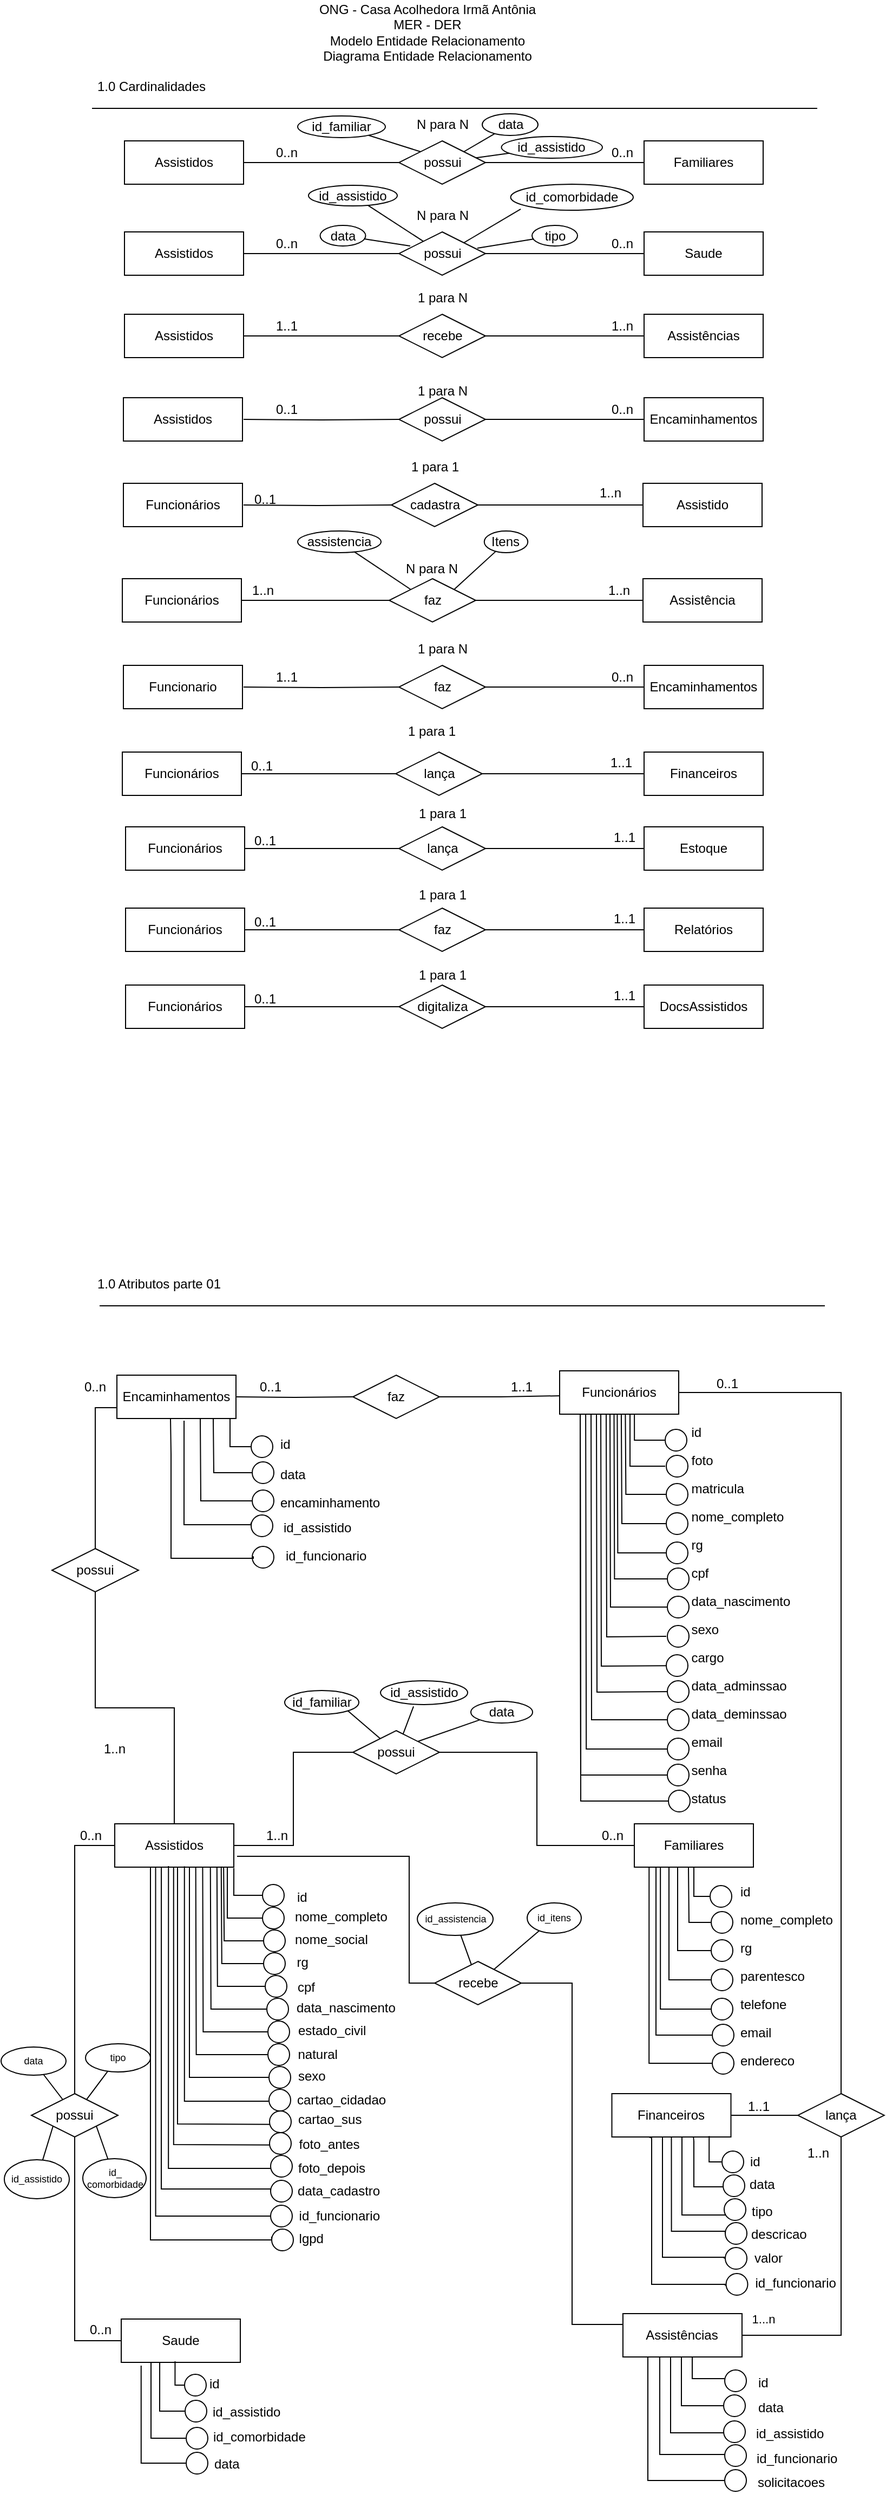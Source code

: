 <mxfile version="17.1.2" type="device"><diagram id="S5FhvtSp4Tu7_dhuNQ0R" name="Page-1"><mxGraphModel dx="868" dy="440" grid="1" gridSize="10" guides="1" tooltips="1" connect="1" arrows="1" fold="1" page="1" pageScale="1" pageWidth="827" pageHeight="1169" math="0" shadow="0"><root><mxCell id="0"/><mxCell id="1" parent="0"/><mxCell id="Ra3XAo2cWIVGmf6u-ugd-13" style="edgeStyle=orthogonalEdgeStyle;rounded=0;orthogonalLoop=1;jettySize=auto;html=1;exitX=1;exitY=0.5;exitDx=0;exitDy=0;entryX=0;entryY=0.5;entryDx=0;entryDy=0;endArrow=none;endFill=0;" parent="1" source="Ra3XAo2cWIVGmf6u-ugd-1" target="Ra3XAo2cWIVGmf6u-ugd-12" edge="1"><mxGeometry relative="1" as="geometry"/></mxCell><mxCell id="Ra3XAo2cWIVGmf6u-ugd-1" value="Assistidos" style="rounded=0;whiteSpace=wrap;html=1;" parent="1" vertex="1"><mxGeometry x="120" y="160" width="110" height="40" as="geometry"/></mxCell><mxCell id="Ra3XAo2cWIVGmf6u-ugd-2" value="ONG - Casa Acolhedora Irmã Antônia&lt;br&gt;MER - DER&lt;br&gt;Modelo Entidade Relacionamento&lt;br&gt;Diagrama Entidade Relacionamento" style="text;html=1;strokeColor=none;fillColor=none;align=center;verticalAlign=middle;whiteSpace=wrap;rounded=0;" parent="1" vertex="1"><mxGeometry x="290" y="30" width="220" height="60" as="geometry"/></mxCell><mxCell id="Ra3XAo2cWIVGmf6u-ugd-3" value="Saude" style="rounded=0;whiteSpace=wrap;html=1;" parent="1" vertex="1"><mxGeometry x="600" y="244" width="110" height="40" as="geometry"/></mxCell><mxCell id="Ra3XAo2cWIVGmf6u-ugd-4" value="Familiares" style="rounded=0;whiteSpace=wrap;html=1;" parent="1" vertex="1"><mxGeometry x="600" y="160" width="110" height="40" as="geometry"/></mxCell><mxCell id="Ra3XAo2cWIVGmf6u-ugd-6" value="Funcionários" style="rounded=0;whiteSpace=wrap;html=1;" parent="1" vertex="1"><mxGeometry x="119" y="476" width="110" height="40" as="geometry"/></mxCell><mxCell id="Ra3XAo2cWIVGmf6u-ugd-7" value="Financeiros" style="rounded=0;whiteSpace=wrap;html=1;" parent="1" vertex="1"><mxGeometry x="600" y="724" width="110" height="40" as="geometry"/></mxCell><mxCell id="Ra3XAo2cWIVGmf6u-ugd-8" value="Assistências" style="rounded=0;whiteSpace=wrap;html=1;" parent="1" vertex="1"><mxGeometry x="600" y="320" width="110" height="40" as="geometry"/></mxCell><mxCell id="Ra3XAo2cWIVGmf6u-ugd-9" value="Assistência" style="rounded=0;whiteSpace=wrap;html=1;" parent="1" vertex="1"><mxGeometry x="599" y="564" width="110" height="40" as="geometry"/></mxCell><mxCell id="Ra3XAo2cWIVGmf6u-ugd-10" value="" style="endArrow=none;html=1;rounded=0;" parent="1" edge="1"><mxGeometry width="50" height="50" relative="1" as="geometry"><mxPoint x="90" y="130" as="sourcePoint"/><mxPoint x="760" y="130" as="targetPoint"/></mxGeometry></mxCell><mxCell id="Ra3XAo2cWIVGmf6u-ugd-11" value="1.0 Cardinalidades" style="text;html=1;strokeColor=none;fillColor=none;align=center;verticalAlign=middle;whiteSpace=wrap;rounded=0;" parent="1" vertex="1"><mxGeometry x="80" y="100" width="130" height="20" as="geometry"/></mxCell><mxCell id="Ra3XAo2cWIVGmf6u-ugd-14" style="edgeStyle=orthogonalEdgeStyle;rounded=0;orthogonalLoop=1;jettySize=auto;html=1;exitX=1;exitY=0.5;exitDx=0;exitDy=0;entryX=0;entryY=0.5;entryDx=0;entryDy=0;endArrow=none;endFill=0;" parent="1" source="Ra3XAo2cWIVGmf6u-ugd-12" target="Ra3XAo2cWIVGmf6u-ugd-4" edge="1"><mxGeometry relative="1" as="geometry"/></mxCell><mxCell id="Ra3XAo2cWIVGmf6u-ugd-12" value="possui" style="rhombus;whiteSpace=wrap;html=1;" parent="1" vertex="1"><mxGeometry x="373.5" y="160" width="80" height="40" as="geometry"/></mxCell><mxCell id="Ra3XAo2cWIVGmf6u-ugd-15" value="0..n" style="text;html=1;strokeColor=none;fillColor=none;align=center;verticalAlign=middle;whiteSpace=wrap;rounded=0;" parent="1" vertex="1"><mxGeometry x="550" y="156" width="60" height="30" as="geometry"/></mxCell><mxCell id="Ra3XAo2cWIVGmf6u-ugd-16" value="0..n" style="text;html=1;strokeColor=none;fillColor=none;align=center;verticalAlign=middle;whiteSpace=wrap;rounded=0;" parent="1" vertex="1"><mxGeometry x="240" y="156" width="60" height="30" as="geometry"/></mxCell><mxCell id="Ra3XAo2cWIVGmf6u-ugd-17" value="N para N" style="text;html=1;strokeColor=none;fillColor=none;align=center;verticalAlign=middle;whiteSpace=wrap;rounded=0;" parent="1" vertex="1"><mxGeometry x="384" y="130" width="60" height="30" as="geometry"/></mxCell><mxCell id="Ra3XAo2cWIVGmf6u-ugd-21" style="edgeStyle=orthogonalEdgeStyle;rounded=0;orthogonalLoop=1;jettySize=auto;html=1;exitX=1;exitY=0.5;exitDx=0;exitDy=0;entryX=0;entryY=0.5;entryDx=0;entryDy=0;endArrow=none;endFill=0;" parent="1" source="Ra3XAo2cWIVGmf6u-ugd-22" target="Ra3XAo2cWIVGmf6u-ugd-25" edge="1"><mxGeometry relative="1" as="geometry"/></mxCell><mxCell id="Ra3XAo2cWIVGmf6u-ugd-22" value="Assistidos" style="rounded=0;whiteSpace=wrap;html=1;" parent="1" vertex="1"><mxGeometry x="120" y="244" width="110" height="40" as="geometry"/></mxCell><mxCell id="Ra3XAo2cWIVGmf6u-ugd-24" style="edgeStyle=orthogonalEdgeStyle;rounded=0;orthogonalLoop=1;jettySize=auto;html=1;exitX=1;exitY=0.5;exitDx=0;exitDy=0;entryX=0;entryY=0.5;entryDx=0;entryDy=0;endArrow=none;endFill=0;" parent="1" source="Ra3XAo2cWIVGmf6u-ugd-25" edge="1"><mxGeometry relative="1" as="geometry"><mxPoint x="600" y="264" as="targetPoint"/></mxGeometry></mxCell><mxCell id="Ra3XAo2cWIVGmf6u-ugd-25" value="possui" style="rhombus;whiteSpace=wrap;html=1;" parent="1" vertex="1"><mxGeometry x="373.5" y="244" width="80" height="40" as="geometry"/></mxCell><mxCell id="Ra3XAo2cWIVGmf6u-ugd-26" value="0..n" style="text;html=1;strokeColor=none;fillColor=none;align=center;verticalAlign=middle;whiteSpace=wrap;rounded=0;" parent="1" vertex="1"><mxGeometry x="550" y="240" width="60" height="30" as="geometry"/></mxCell><mxCell id="Ra3XAo2cWIVGmf6u-ugd-27" value="0..n" style="text;html=1;strokeColor=none;fillColor=none;align=center;verticalAlign=middle;whiteSpace=wrap;rounded=0;" parent="1" vertex="1"><mxGeometry x="240" y="240" width="60" height="30" as="geometry"/></mxCell><mxCell id="Ra3XAo2cWIVGmf6u-ugd-31" style="edgeStyle=orthogonalEdgeStyle;rounded=0;orthogonalLoop=1;jettySize=auto;html=1;exitX=1;exitY=0.5;exitDx=0;exitDy=0;entryX=0;entryY=0.5;entryDx=0;entryDy=0;endArrow=none;endFill=0;" parent="1" source="Ra3XAo2cWIVGmf6u-ugd-32" target="Ra3XAo2cWIVGmf6u-ugd-34" edge="1"><mxGeometry relative="1" as="geometry"/></mxCell><mxCell id="Ra3XAo2cWIVGmf6u-ugd-32" value="Assistidos" style="rounded=0;whiteSpace=wrap;html=1;" parent="1" vertex="1"><mxGeometry x="120" y="320" width="110" height="40" as="geometry"/></mxCell><mxCell id="Ra3XAo2cWIVGmf6u-ugd-33" style="edgeStyle=orthogonalEdgeStyle;rounded=0;orthogonalLoop=1;jettySize=auto;html=1;exitX=1;exitY=0.5;exitDx=0;exitDy=0;entryX=0;entryY=0.5;entryDx=0;entryDy=0;endArrow=none;endFill=0;" parent="1" source="Ra3XAo2cWIVGmf6u-ugd-34" edge="1"><mxGeometry relative="1" as="geometry"><mxPoint x="600" y="340" as="targetPoint"/></mxGeometry></mxCell><mxCell id="Ra3XAo2cWIVGmf6u-ugd-34" value="recebe" style="rhombus;whiteSpace=wrap;html=1;" parent="1" vertex="1"><mxGeometry x="373.5" y="320" width="80" height="40" as="geometry"/></mxCell><mxCell id="Ra3XAo2cWIVGmf6u-ugd-35" value="1..n" style="text;html=1;strokeColor=none;fillColor=none;align=center;verticalAlign=middle;whiteSpace=wrap;rounded=0;" parent="1" vertex="1"><mxGeometry x="550" y="316" width="60" height="30" as="geometry"/></mxCell><mxCell id="Ra3XAo2cWIVGmf6u-ugd-36" value="1..1" style="text;html=1;strokeColor=none;fillColor=none;align=center;verticalAlign=middle;whiteSpace=wrap;rounded=0;" parent="1" vertex="1"><mxGeometry x="240" y="316" width="60" height="30" as="geometry"/></mxCell><mxCell id="Ra3XAo2cWIVGmf6u-ugd-40" value="N para N" style="text;html=1;strokeColor=none;fillColor=none;align=center;verticalAlign=middle;whiteSpace=wrap;rounded=0;" parent="1" vertex="1"><mxGeometry x="384" y="214" width="60" height="30" as="geometry"/></mxCell><mxCell id="Ra3XAo2cWIVGmf6u-ugd-41" value="1 para N" style="text;html=1;strokeColor=none;fillColor=none;align=center;verticalAlign=middle;whiteSpace=wrap;rounded=0;" parent="1" vertex="1"><mxGeometry x="384" y="290" width="60" height="30" as="geometry"/></mxCell><mxCell id="Ra3XAo2cWIVGmf6u-ugd-42" value="Assistido" style="rounded=0;whiteSpace=wrap;html=1;" parent="1" vertex="1"><mxGeometry x="599" y="476" width="110" height="40" as="geometry"/></mxCell><mxCell id="Ra3XAo2cWIVGmf6u-ugd-43" style="edgeStyle=orthogonalEdgeStyle;rounded=0;orthogonalLoop=1;jettySize=auto;html=1;entryX=0;entryY=0.5;entryDx=0;entryDy=0;endArrow=none;endFill=0;" parent="1" target="Ra3XAo2cWIVGmf6u-ugd-46" edge="1"><mxGeometry relative="1" as="geometry"><mxPoint x="230" y="496" as="sourcePoint"/><Array as="points"/></mxGeometry></mxCell><mxCell id="1x625Zs_pcslvZ0oC04H-2" style="edgeStyle=orthogonalEdgeStyle;rounded=0;orthogonalLoop=1;jettySize=auto;html=1;entryX=0;entryY=0.5;entryDx=0;entryDy=0;endArrow=none;endFill=0;" parent="1" source="Ra3XAo2cWIVGmf6u-ugd-46" target="Ra3XAo2cWIVGmf6u-ugd-42" edge="1"><mxGeometry relative="1" as="geometry"/></mxCell><mxCell id="Ra3XAo2cWIVGmf6u-ugd-46" value="cadastra" style="rhombus;whiteSpace=wrap;html=1;" parent="1" vertex="1"><mxGeometry x="366.5" y="476" width="80" height="40" as="geometry"/></mxCell><mxCell id="Ra3XAo2cWIVGmf6u-ugd-47" value="1..n" style="text;html=1;strokeColor=none;fillColor=none;align=center;verticalAlign=middle;whiteSpace=wrap;rounded=0;" parent="1" vertex="1"><mxGeometry x="538.51" y="470" width="60" height="30" as="geometry"/></mxCell><mxCell id="Ra3XAo2cWIVGmf6u-ugd-48" value="0..1" style="text;html=1;strokeColor=none;fillColor=none;align=center;verticalAlign=middle;whiteSpace=wrap;rounded=0;" parent="1" vertex="1"><mxGeometry x="220" y="476" width="60" height="30" as="geometry"/></mxCell><mxCell id="Ra3XAo2cWIVGmf6u-ugd-51" value="1 para 1" style="text;html=1;strokeColor=none;fillColor=none;align=center;verticalAlign=middle;whiteSpace=wrap;rounded=0;" parent="1" vertex="1"><mxGeometry x="377" y="446" width="60" height="30" as="geometry"/></mxCell><mxCell id="Ra3XAo2cWIVGmf6u-ugd-54" value="Funcionários" style="rounded=0;whiteSpace=wrap;html=1;" parent="1" vertex="1"><mxGeometry x="118" y="724" width="110" height="40" as="geometry"/></mxCell><mxCell id="Ra3XAo2cWIVGmf6u-ugd-57" style="edgeStyle=orthogonalEdgeStyle;rounded=0;orthogonalLoop=1;jettySize=auto;html=1;exitX=1;exitY=0.5;exitDx=0;exitDy=0;entryX=0;entryY=0.5;entryDx=0;entryDy=0;endArrow=none;endFill=0;" parent="1" source="Ra3XAo2cWIVGmf6u-ugd-58" target="Ra3XAo2cWIVGmf6u-ugd-7" edge="1"><mxGeometry relative="1" as="geometry"><mxPoint x="591" y="744" as="targetPoint"/></mxGeometry></mxCell><mxCell id="1x625Zs_pcslvZ0oC04H-1" style="edgeStyle=orthogonalEdgeStyle;rounded=0;orthogonalLoop=1;jettySize=auto;html=1;entryX=1;entryY=0.5;entryDx=0;entryDy=0;endArrow=none;endFill=0;" parent="1" source="Ra3XAo2cWIVGmf6u-ugd-58" target="Ra3XAo2cWIVGmf6u-ugd-54" edge="1"><mxGeometry relative="1" as="geometry"/></mxCell><mxCell id="Ra3XAo2cWIVGmf6u-ugd-58" value="lança" style="rhombus;whiteSpace=wrap;html=1;" parent="1" vertex="1"><mxGeometry x="370.5" y="724" width="80" height="40" as="geometry"/></mxCell><mxCell id="Ra3XAo2cWIVGmf6u-ugd-59" value="1..1" style="text;html=1;strokeColor=none;fillColor=none;align=center;verticalAlign=middle;whiteSpace=wrap;rounded=0;" parent="1" vertex="1"><mxGeometry x="549" y="719" width="60" height="30" as="geometry"/></mxCell><mxCell id="Ra3XAo2cWIVGmf6u-ugd-60" value="0..1" style="text;html=1;strokeColor=none;fillColor=none;align=center;verticalAlign=middle;whiteSpace=wrap;rounded=0;" parent="1" vertex="1"><mxGeometry x="217" y="722" width="60" height="30" as="geometry"/></mxCell><mxCell id="Ra3XAo2cWIVGmf6u-ugd-61" value="N para N" style="text;html=1;strokeColor=none;fillColor=none;align=center;verticalAlign=middle;whiteSpace=wrap;rounded=0;" parent="1" vertex="1"><mxGeometry x="373.5" y="540" width="60" height="30" as="geometry"/></mxCell><mxCell id="1x625Zs_pcslvZ0oC04H-17" style="edgeStyle=none;rounded=0;orthogonalLoop=1;jettySize=auto;html=1;entryX=0;entryY=0.5;entryDx=0;entryDy=0;endArrow=none;endFill=0;" parent="1" source="Ra3XAo2cWIVGmf6u-ugd-62" target="Ra3XAo2cWIVGmf6u-ugd-65" edge="1"><mxGeometry relative="1" as="geometry"/></mxCell><mxCell id="Ra3XAo2cWIVGmf6u-ugd-62" value="Funcionários" style="rounded=0;whiteSpace=wrap;html=1;" parent="1" vertex="1"><mxGeometry x="118" y="564" width="110" height="40" as="geometry"/></mxCell><mxCell id="1x625Zs_pcslvZ0oC04H-3" style="edgeStyle=orthogonalEdgeStyle;rounded=0;orthogonalLoop=1;jettySize=auto;html=1;entryX=0;entryY=0.5;entryDx=0;entryDy=0;endArrow=none;endFill=0;" parent="1" source="Ra3XAo2cWIVGmf6u-ugd-65" target="Ra3XAo2cWIVGmf6u-ugd-9" edge="1"><mxGeometry relative="1" as="geometry"/></mxCell><mxCell id="Ra3XAo2cWIVGmf6u-ugd-65" value="faz" style="rhombus;whiteSpace=wrap;html=1;" parent="1" vertex="1"><mxGeometry x="364.5" y="564" width="80" height="40" as="geometry"/></mxCell><mxCell id="Ra3XAo2cWIVGmf6u-ugd-66" value="1..n" style="text;html=1;strokeColor=none;fillColor=none;align=center;verticalAlign=middle;whiteSpace=wrap;rounded=0;" parent="1" vertex="1"><mxGeometry x="547" y="560" width="60" height="30" as="geometry"/></mxCell><mxCell id="Ra3XAo2cWIVGmf6u-ugd-67" value="1..n" style="text;html=1;strokeColor=none;fillColor=none;align=center;verticalAlign=middle;whiteSpace=wrap;rounded=0;" parent="1" vertex="1"><mxGeometry x="218" y="562" width="60" height="25" as="geometry"/></mxCell><mxCell id="Ra3XAo2cWIVGmf6u-ugd-69" value="1 para 1" style="text;html=1;strokeColor=none;fillColor=none;align=center;verticalAlign=middle;whiteSpace=wrap;rounded=0;" parent="1" vertex="1"><mxGeometry x="374.49" y="690" width="60" height="30" as="geometry"/></mxCell><mxCell id="Ra3XAo2cWIVGmf6u-ugd-71" value="Encaminhamentos" style="rounded=0;whiteSpace=wrap;html=1;" parent="1" vertex="1"><mxGeometry x="600" y="397" width="110" height="40" as="geometry"/></mxCell><mxCell id="Ra3XAo2cWIVGmf6u-ugd-73" style="edgeStyle=orthogonalEdgeStyle;rounded=0;orthogonalLoop=1;jettySize=auto;html=1;exitX=1;exitY=0.5;exitDx=0;exitDy=0;entryX=0;entryY=0.5;entryDx=0;entryDy=0;endArrow=none;endFill=0;" parent="1" target="Ra3XAo2cWIVGmf6u-ugd-75" edge="1"><mxGeometry relative="1" as="geometry"><mxPoint x="230" y="417" as="sourcePoint"/></mxGeometry></mxCell><mxCell id="Ra3XAo2cWIVGmf6u-ugd-74" style="edgeStyle=orthogonalEdgeStyle;rounded=0;orthogonalLoop=1;jettySize=auto;html=1;exitX=1;exitY=0.5;exitDx=0;exitDy=0;entryX=0;entryY=0.5;entryDx=0;entryDy=0;endArrow=none;endFill=0;" parent="1" source="Ra3XAo2cWIVGmf6u-ugd-75" edge="1"><mxGeometry relative="1" as="geometry"><mxPoint x="600" y="417" as="targetPoint"/></mxGeometry></mxCell><mxCell id="Ra3XAo2cWIVGmf6u-ugd-75" value="possui" style="rhombus;whiteSpace=wrap;html=1;" parent="1" vertex="1"><mxGeometry x="373.5" y="397" width="80" height="40" as="geometry"/></mxCell><mxCell id="Ra3XAo2cWIVGmf6u-ugd-76" value="0..n" style="text;html=1;strokeColor=none;fillColor=none;align=center;verticalAlign=middle;whiteSpace=wrap;rounded=0;" parent="1" vertex="1"><mxGeometry x="550" y="393" width="60" height="30" as="geometry"/></mxCell><mxCell id="Ra3XAo2cWIVGmf6u-ugd-77" value="0..1" style="text;html=1;strokeColor=none;fillColor=none;align=center;verticalAlign=middle;whiteSpace=wrap;rounded=0;" parent="1" vertex="1"><mxGeometry x="240" y="393" width="60" height="30" as="geometry"/></mxCell><mxCell id="Ra3XAo2cWIVGmf6u-ugd-78" value="1 para N" style="text;html=1;strokeColor=none;fillColor=none;align=center;verticalAlign=middle;whiteSpace=wrap;rounded=0;" parent="1" vertex="1"><mxGeometry x="384" y="376" width="60" height="30" as="geometry"/></mxCell><mxCell id="Ra3XAo2cWIVGmf6u-ugd-79" value="Assistidos" style="rounded=0;whiteSpace=wrap;html=1;" parent="1" vertex="1"><mxGeometry x="119" y="397" width="110" height="40" as="geometry"/></mxCell><mxCell id="Ra3XAo2cWIVGmf6u-ugd-80" style="edgeStyle=orthogonalEdgeStyle;rounded=0;orthogonalLoop=1;jettySize=auto;html=1;exitX=1;exitY=0.5;exitDx=0;exitDy=0;entryX=0;entryY=0.5;entryDx=0;entryDy=0;endArrow=none;endFill=0;" parent="1" source="Ra3XAo2cWIVGmf6u-ugd-81" target="Ra3XAo2cWIVGmf6u-ugd-91" edge="1"><mxGeometry relative="1" as="geometry"/></mxCell><mxCell id="Ra3XAo2cWIVGmf6u-ugd-81" value="Assistidos" style="rounded=0;whiteSpace=wrap;html=1;" parent="1" vertex="1"><mxGeometry x="111" y="1713" width="110" height="40" as="geometry"/></mxCell><mxCell id="Ra3XAo2cWIVGmf6u-ugd-83" value="Familiares" style="rounded=0;whiteSpace=wrap;html=1;" parent="1" vertex="1"><mxGeometry x="591" y="1713" width="110" height="40" as="geometry"/></mxCell><mxCell id="Ra3XAo2cWIVGmf6u-ugd-88" value="" style="endArrow=none;html=1;rounded=0;" parent="1" edge="1"><mxGeometry width="50" height="50" relative="1" as="geometry"><mxPoint x="97" y="1235" as="sourcePoint"/><mxPoint x="767" y="1235" as="targetPoint"/></mxGeometry></mxCell><mxCell id="Ra3XAo2cWIVGmf6u-ugd-89" value="1.0 Atributos parte 01" style="text;html=1;strokeColor=none;fillColor=none;align=center;verticalAlign=middle;whiteSpace=wrap;rounded=0;" parent="1" vertex="1"><mxGeometry x="87" y="1205" width="130" height="20" as="geometry"/></mxCell><mxCell id="Ra3XAo2cWIVGmf6u-ugd-90" style="edgeStyle=orthogonalEdgeStyle;rounded=0;orthogonalLoop=1;jettySize=auto;html=1;exitX=1;exitY=0.5;exitDx=0;exitDy=0;entryX=0;entryY=0.5;entryDx=0;entryDy=0;endArrow=none;endFill=0;" parent="1" source="Ra3XAo2cWIVGmf6u-ugd-91" target="Ra3XAo2cWIVGmf6u-ugd-83" edge="1"><mxGeometry relative="1" as="geometry"/></mxCell><mxCell id="GGg16mAlAGrYpyhCc-qI-10" style="rounded=0;orthogonalLoop=1;jettySize=auto;html=1;entryX=1;entryY=1;entryDx=0;entryDy=0;endArrow=none;endFill=0;" edge="1" parent="1" source="Ra3XAo2cWIVGmf6u-ugd-91" target="GGg16mAlAGrYpyhCc-qI-8"><mxGeometry relative="1" as="geometry"/></mxCell><mxCell id="GGg16mAlAGrYpyhCc-qI-11" style="edgeStyle=none;rounded=0;orthogonalLoop=1;jettySize=auto;html=1;entryX=0.379;entryY=1.076;entryDx=0;entryDy=0;endArrow=none;endFill=0;entryPerimeter=0;" edge="1" parent="1" source="Ra3XAo2cWIVGmf6u-ugd-91" target="GGg16mAlAGrYpyhCc-qI-9"><mxGeometry relative="1" as="geometry"/></mxCell><mxCell id="Ra3XAo2cWIVGmf6u-ugd-91" value="possui" style="rhombus;whiteSpace=wrap;html=1;" parent="1" vertex="1"><mxGeometry x="331" y="1627" width="80" height="40" as="geometry"/></mxCell><mxCell id="Ra3XAo2cWIVGmf6u-ugd-92" value="0..n" style="text;html=1;strokeColor=none;fillColor=none;align=center;verticalAlign=middle;whiteSpace=wrap;rounded=0;" parent="1" vertex="1"><mxGeometry x="541" y="1709" width="60" height="30" as="geometry"/></mxCell><mxCell id="Ra3XAo2cWIVGmf6u-ugd-93" value="1..n" style="text;html=1;strokeColor=none;fillColor=none;align=center;verticalAlign=middle;whiteSpace=wrap;rounded=0;" parent="1" vertex="1"><mxGeometry x="231" y="1709" width="60" height="30" as="geometry"/></mxCell><mxCell id="Ra3XAo2cWIVGmf6u-ugd-213" style="edgeStyle=orthogonalEdgeStyle;rounded=0;orthogonalLoop=1;jettySize=auto;html=1;exitX=0.5;exitY=1;exitDx=0;exitDy=0;endArrow=none;endFill=0;entryX=0;entryY=0.5;entryDx=0;entryDy=0;" parent="1" source="Ra3XAo2cWIVGmf6u-ugd-98" target="ekp0BwrNMuhHIRUuAzSe-23" edge="1"><mxGeometry relative="1" as="geometry"><mxPoint x="-29.0" y="2133" as="targetPoint"/></mxGeometry></mxCell><mxCell id="Ra3XAo2cWIVGmf6u-ugd-214" style="edgeStyle=orthogonalEdgeStyle;rounded=0;orthogonalLoop=1;jettySize=auto;html=1;exitX=0.5;exitY=0;exitDx=0;exitDy=0;endArrow=none;endFill=0;entryX=0;entryY=0.5;entryDx=0;entryDy=0;" parent="1" source="Ra3XAo2cWIVGmf6u-ugd-98" target="Ra3XAo2cWIVGmf6u-ugd-81" edge="1"><mxGeometry relative="1" as="geometry"><mxPoint x="10" y="1760" as="targetPoint"/></mxGeometry></mxCell><mxCell id="Ra3XAo2cWIVGmf6u-ugd-98" value="possui" style="rhombus;whiteSpace=wrap;html=1;" parent="1" vertex="1"><mxGeometry x="34" y="1962" width="80" height="40" as="geometry"/></mxCell><mxCell id="Ra3XAo2cWIVGmf6u-ugd-99" value="0..n" style="text;html=1;strokeColor=none;fillColor=none;align=center;verticalAlign=middle;whiteSpace=wrap;rounded=0;" parent="1" vertex="1"><mxGeometry x="68" y="2165" width="60" height="30" as="geometry"/></mxCell><mxCell id="Ra3XAo2cWIVGmf6u-ugd-100" value="0..n" style="text;html=1;strokeColor=none;fillColor=none;align=center;verticalAlign=middle;whiteSpace=wrap;rounded=0;" parent="1" vertex="1"><mxGeometry x="59" y="1709" width="60" height="30" as="geometry"/></mxCell><mxCell id="Ra3XAo2cWIVGmf6u-ugd-223" style="edgeStyle=orthogonalEdgeStyle;rounded=0;orthogonalLoop=1;jettySize=auto;html=1;exitX=0;exitY=0.75;exitDx=0;exitDy=0;entryX=0.5;entryY=0;entryDx=0;entryDy=0;endArrow=none;endFill=0;" parent="1" source="Ra3XAo2cWIVGmf6u-ugd-130" target="Ra3XAo2cWIVGmf6u-ugd-133" edge="1"><mxGeometry relative="1" as="geometry"/></mxCell><mxCell id="Ra3XAo2cWIVGmf6u-ugd-130" value="Encaminhamentos" style="rounded=0;whiteSpace=wrap;html=1;" parent="1" vertex="1"><mxGeometry x="113" y="1299" width="110" height="40" as="geometry"/></mxCell><mxCell id="Ra3XAo2cWIVGmf6u-ugd-224" style="edgeStyle=orthogonalEdgeStyle;rounded=0;orthogonalLoop=1;jettySize=auto;html=1;exitX=0.5;exitY=1;exitDx=0;exitDy=0;entryX=0.5;entryY=0;entryDx=0;entryDy=0;endArrow=none;endFill=0;" parent="1" source="Ra3XAo2cWIVGmf6u-ugd-133" target="Ra3XAo2cWIVGmf6u-ugd-81" edge="1"><mxGeometry relative="1" as="geometry"/></mxCell><mxCell id="Ra3XAo2cWIVGmf6u-ugd-133" value="possui" style="rhombus;whiteSpace=wrap;html=1;" parent="1" vertex="1"><mxGeometry x="53" y="1459" width="80" height="40" as="geometry"/></mxCell><mxCell id="Ra3XAo2cWIVGmf6u-ugd-134" value="0..n" style="text;html=1;strokeColor=none;fillColor=none;align=center;verticalAlign=middle;whiteSpace=wrap;rounded=0;" parent="1" vertex="1"><mxGeometry x="63" y="1295" width="60" height="30" as="geometry"/></mxCell><mxCell id="Ra3XAo2cWIVGmf6u-ugd-135" value="1..n" style="text;html=1;strokeColor=none;fillColor=none;align=center;verticalAlign=middle;whiteSpace=wrap;rounded=0;" parent="1" vertex="1"><mxGeometry x="81" y="1629" width="60" height="30" as="geometry"/></mxCell><mxCell id="Ra3XAo2cWIVGmf6u-ugd-143" value="nome_completo" style="text;strokeColor=none;fillColor=none;align=left;verticalAlign=top;spacingLeft=4;spacingRight=4;overflow=hidden;rotatable=0;points=[[0,0.5],[1,0.5]];portConstraint=eastwest;" parent="1" vertex="1"><mxGeometry x="271.5" y="1785" width="102.5" height="26" as="geometry"/></mxCell><mxCell id="Ra3XAo2cWIVGmf6u-ugd-144" value="nome_social" style="text;strokeColor=none;fillColor=none;align=left;verticalAlign=top;spacingLeft=4;spacingRight=4;overflow=hidden;rotatable=0;points=[[0,0.5],[1,0.5]];portConstraint=eastwest;" parent="1" vertex="1"><mxGeometry x="271.5" y="1806" width="92.5" height="26" as="geometry"/></mxCell><mxCell id="Ra3XAo2cWIVGmf6u-ugd-145" value="rg" style="text;strokeColor=none;fillColor=none;align=left;verticalAlign=top;spacingLeft=4;spacingRight=4;overflow=hidden;rotatable=0;points=[[0,0.5],[1,0.5]];portConstraint=eastwest;" parent="1" vertex="1"><mxGeometry x="273.25" y="1827" width="72.5" height="23" as="geometry"/></mxCell><mxCell id="Ra3XAo2cWIVGmf6u-ugd-146" value="data_nascimento" style="text;strokeColor=none;fillColor=none;align=left;verticalAlign=top;spacingLeft=4;spacingRight=4;overflow=hidden;rotatable=0;points=[[0,0.5],[1,0.5]];portConstraint=eastwest;" parent="1" vertex="1"><mxGeometry x="273" y="1869" width="112.5" height="26" as="geometry"/></mxCell><mxCell id="Ra3XAo2cWIVGmf6u-ugd-147" value="estado_civil" style="text;strokeColor=none;fillColor=none;align=left;verticalAlign=top;spacingLeft=4;spacingRight=4;overflow=hidden;rotatable=0;points=[[0,0.5],[1,0.5]];portConstraint=eastwest;" parent="1" vertex="1"><mxGeometry x="274.5" y="1890" width="92.5" height="26" as="geometry"/></mxCell><mxCell id="Ra3XAo2cWIVGmf6u-ugd-148" value="cpf" style="text;strokeColor=none;fillColor=none;align=left;verticalAlign=top;spacingLeft=4;spacingRight=4;overflow=hidden;rotatable=0;points=[[0,0.5],[1,0.5]];portConstraint=eastwest;" parent="1" vertex="1"><mxGeometry x="274" y="1850" width="62.5" height="26" as="geometry"/></mxCell><mxCell id="Ra3XAo2cWIVGmf6u-ugd-149" value="natural" style="text;strokeColor=none;fillColor=none;align=left;verticalAlign=top;spacingLeft=4;spacingRight=4;overflow=hidden;rotatable=0;points=[[0,0.5],[1,0.5]];portConstraint=eastwest;" parent="1" vertex="1"><mxGeometry x="274.25" y="1912" width="62.5" height="26" as="geometry"/></mxCell><mxCell id="Ra3XAo2cWIVGmf6u-ugd-150" value="sexo" style="text;strokeColor=none;fillColor=none;align=left;verticalAlign=top;spacingLeft=4;spacingRight=4;overflow=hidden;rotatable=0;points=[[0,0.5],[1,0.5]];portConstraint=eastwest;" parent="1" vertex="1"><mxGeometry x="274.5" y="1932" width="42.5" height="26" as="geometry"/></mxCell><mxCell id="Ra3XAo2cWIVGmf6u-ugd-151" value="cartao_cidadao" style="text;strokeColor=none;fillColor=none;align=left;verticalAlign=top;spacingLeft=4;spacingRight=4;overflow=hidden;rotatable=0;points=[[0,0.5],[1,0.5]];portConstraint=eastwest;" parent="1" vertex="1"><mxGeometry x="273.5" y="1954" width="102.5" height="26" as="geometry"/></mxCell><mxCell id="Ra3XAo2cWIVGmf6u-ugd-152" value="cartao_sus" style="text;strokeColor=none;fillColor=none;align=left;verticalAlign=top;spacingLeft=4;spacingRight=4;overflow=hidden;rotatable=0;points=[[0,0.5],[1,0.5]];portConstraint=eastwest;" parent="1" vertex="1"><mxGeometry x="274.5" y="1972" width="82.5" height="26" as="geometry"/></mxCell><mxCell id="Ra3XAo2cWIVGmf6u-ugd-153" value="foto_antes" style="text;strokeColor=none;fillColor=none;align=left;verticalAlign=top;spacingLeft=4;spacingRight=4;overflow=hidden;rotatable=0;points=[[0,0.5],[1,0.5]];portConstraint=eastwest;" parent="1" vertex="1"><mxGeometry x="275.25" y="1995" width="82.5" height="26" as="geometry"/></mxCell><mxCell id="Ra3XAo2cWIVGmf6u-ugd-154" value="foto_depois" style="text;strokeColor=none;fillColor=none;align=left;verticalAlign=top;spacingLeft=4;spacingRight=4;overflow=hidden;rotatable=0;points=[[0,0.5],[1,0.5]];portConstraint=eastwest;" parent="1" vertex="1"><mxGeometry x="274.5" y="2017" width="82.5" height="26" as="geometry"/></mxCell><mxCell id="Ra3XAo2cWIVGmf6u-ugd-157" value="id" style="text;strokeColor=none;fillColor=none;align=left;verticalAlign=top;spacingLeft=4;spacingRight=4;overflow=hidden;rotatable=0;points=[[0,0.5],[1,0.5]];portConstraint=eastwest;" parent="1" vertex="1"><mxGeometry x="273.5" y="1767" width="42.5" height="26" as="geometry"/></mxCell><mxCell id="Ra3XAo2cWIVGmf6u-ugd-176" style="edgeStyle=orthogonalEdgeStyle;rounded=0;orthogonalLoop=1;jettySize=auto;html=1;exitX=0;exitY=0.5;exitDx=0;exitDy=0;endArrow=none;endFill=0;entryX=0.973;entryY=1.02;entryDx=0;entryDy=0;entryPerimeter=0;" parent="1" source="Ra3XAo2cWIVGmf6u-ugd-159" edge="1"><mxGeometry relative="1" as="geometry"><mxPoint x="221.03" y="1753.8" as="targetPoint"/></mxGeometry></mxCell><mxCell id="Ra3XAo2cWIVGmf6u-ugd-159" value="" style="ellipse;whiteSpace=wrap;html=1;aspect=fixed;" parent="1" vertex="1"><mxGeometry x="247.5" y="1769" width="20" height="20" as="geometry"/></mxCell><mxCell id="Ra3XAo2cWIVGmf6u-ugd-177" style="edgeStyle=orthogonalEdgeStyle;rounded=0;orthogonalLoop=1;jettySize=auto;html=1;exitX=0;exitY=0.5;exitDx=0;exitDy=0;endArrow=none;endFill=0;" parent="1" source="ekp0BwrNMuhHIRUuAzSe-7" edge="1"><mxGeometry relative="1" as="geometry"><mxPoint x="215" y="1753" as="targetPoint"/><mxPoint x="247.5" y="1819" as="sourcePoint"/><Array as="points"><mxPoint x="215" y="1800"/></Array></mxGeometry></mxCell><mxCell id="Ra3XAo2cWIVGmf6u-ugd-160" value="" style="ellipse;whiteSpace=wrap;html=1;aspect=fixed;" parent="1" vertex="1"><mxGeometry x="248.5" y="1811" width="20" height="20" as="geometry"/></mxCell><mxCell id="Ra3XAo2cWIVGmf6u-ugd-179" style="edgeStyle=orthogonalEdgeStyle;rounded=0;orthogonalLoop=1;jettySize=auto;html=1;exitX=0;exitY=0.5;exitDx=0;exitDy=0;entryX=0.867;entryY=0.986;entryDx=0;entryDy=0;entryPerimeter=0;endArrow=none;endFill=0;" parent="1" source="Ra3XAo2cWIVGmf6u-ugd-161" edge="1"><mxGeometry relative="1" as="geometry"><mxPoint x="209.37" y="1752.44" as="targetPoint"/></mxGeometry></mxCell><mxCell id="Ra3XAo2cWIVGmf6u-ugd-161" value="" style="ellipse;whiteSpace=wrap;html=1;aspect=fixed;" parent="1" vertex="1"><mxGeometry x="248.5" y="1832" width="20" height="20" as="geometry"/></mxCell><mxCell id="Ra3XAo2cWIVGmf6u-ugd-180" style="edgeStyle=orthogonalEdgeStyle;rounded=0;orthogonalLoop=1;jettySize=auto;html=1;exitX=0;exitY=0.5;exitDx=0;exitDy=0;entryX=0.831;entryY=0.99;entryDx=0;entryDy=0;entryPerimeter=0;endArrow=none;endFill=0;" parent="1" source="Ra3XAo2cWIVGmf6u-ugd-162" edge="1"><mxGeometry relative="1" as="geometry"><mxPoint x="205.41" y="1752.6" as="targetPoint"/></mxGeometry></mxCell><mxCell id="Ra3XAo2cWIVGmf6u-ugd-162" value="" style="ellipse;whiteSpace=wrap;html=1;aspect=fixed;" parent="1" vertex="1"><mxGeometry x="250" y="1853" width="20" height="20" as="geometry"/></mxCell><mxCell id="Ra3XAo2cWIVGmf6u-ugd-181" style="edgeStyle=orthogonalEdgeStyle;rounded=0;orthogonalLoop=1;jettySize=auto;html=1;exitX=0;exitY=0.5;exitDx=0;exitDy=0;entryX=0.776;entryY=1;entryDx=0;entryDy=0;entryPerimeter=0;endArrow=none;endFill=0;" parent="1" source="Ra3XAo2cWIVGmf6u-ugd-164" edge="1"><mxGeometry relative="1" as="geometry"><mxPoint x="199.36" y="1753" as="targetPoint"/></mxGeometry></mxCell><mxCell id="Ra3XAo2cWIVGmf6u-ugd-164" value="" style="ellipse;whiteSpace=wrap;html=1;aspect=fixed;" parent="1" vertex="1"><mxGeometry x="251.5" y="1874" width="20" height="20" as="geometry"/></mxCell><mxCell id="Ra3XAo2cWIVGmf6u-ugd-182" style="edgeStyle=orthogonalEdgeStyle;rounded=0;orthogonalLoop=1;jettySize=auto;html=1;exitX=0;exitY=0.5;exitDx=0;exitDy=0;entryX=0.711;entryY=0.99;entryDx=0;entryDy=0;entryPerimeter=0;endArrow=none;endFill=0;" parent="1" source="Ra3XAo2cWIVGmf6u-ugd-165" edge="1"><mxGeometry relative="1" as="geometry"><mxPoint x="192.21" y="1752.6" as="targetPoint"/></mxGeometry></mxCell><mxCell id="Ra3XAo2cWIVGmf6u-ugd-165" value="" style="ellipse;whiteSpace=wrap;html=1;aspect=fixed;" parent="1" vertex="1"><mxGeometry x="252.5" y="1895" width="20" height="20" as="geometry"/></mxCell><mxCell id="Ra3XAo2cWIVGmf6u-ugd-183" style="edgeStyle=orthogonalEdgeStyle;rounded=0;orthogonalLoop=1;jettySize=auto;html=1;exitX=0;exitY=0.5;exitDx=0;exitDy=0;entryX=0.653;entryY=1.01;entryDx=0;entryDy=0;endArrow=none;endFill=0;entryPerimeter=0;" parent="1" source="Ra3XAo2cWIVGmf6u-ugd-166" edge="1"><mxGeometry relative="1" as="geometry"><mxPoint x="185.83" y="1753.4" as="targetPoint"/></mxGeometry></mxCell><mxCell id="Ra3XAo2cWIVGmf6u-ugd-166" value="" style="ellipse;whiteSpace=wrap;html=1;aspect=fixed;" parent="1" vertex="1"><mxGeometry x="252.5" y="1916" width="20" height="20" as="geometry"/></mxCell><mxCell id="Ra3XAo2cWIVGmf6u-ugd-184" style="edgeStyle=orthogonalEdgeStyle;rounded=0;orthogonalLoop=1;jettySize=auto;html=1;exitX=0;exitY=0.5;exitDx=0;exitDy=0;endArrow=none;endFill=0;" parent="1" source="Ra3XAo2cWIVGmf6u-ugd-167" edge="1"><mxGeometry relative="1" as="geometry"><mxPoint x="180" y="1755" as="targetPoint"/><mxPoint x="248.5" y="1976" as="sourcePoint"/><Array as="points"><mxPoint x="180" y="1947"/><mxPoint x="180" y="1753"/></Array></mxGeometry></mxCell><mxCell id="Ra3XAo2cWIVGmf6u-ugd-167" value="" style="ellipse;whiteSpace=wrap;html=1;aspect=fixed;" parent="1" vertex="1"><mxGeometry x="253.5" y="1937" width="20" height="20" as="geometry"/></mxCell><mxCell id="Ra3XAo2cWIVGmf6u-ugd-168" value="" style="ellipse;whiteSpace=wrap;html=1;aspect=fixed;" parent="1" vertex="1"><mxGeometry x="253.5" y="1958" width="20" height="20" as="geometry"/></mxCell><mxCell id="Ra3XAo2cWIVGmf6u-ugd-169" value="" style="ellipse;whiteSpace=wrap;html=1;aspect=fixed;" parent="1" vertex="1"><mxGeometry x="254" y="1978" width="20" height="20" as="geometry"/></mxCell><mxCell id="Ra3XAo2cWIVGmf6u-ugd-170" value="" style="ellipse;whiteSpace=wrap;html=1;aspect=fixed;" parent="1" vertex="1"><mxGeometry x="254" y="1998" width="20" height="20" as="geometry"/></mxCell><mxCell id="Ra3XAo2cWIVGmf6u-ugd-171" value="" style="ellipse;whiteSpace=wrap;html=1;aspect=fixed;" parent="1" vertex="1"><mxGeometry x="255" y="2019" width="20" height="20" as="geometry"/></mxCell><mxCell id="Ra3XAo2cWIVGmf6u-ugd-190" style="edgeStyle=orthogonalEdgeStyle;rounded=0;orthogonalLoop=1;jettySize=auto;html=1;exitX=0;exitY=0.5;exitDx=0;exitDy=0;endArrow=none;endFill=0;entryX=0.364;entryY=1.001;entryDx=0;entryDy=0;entryPerimeter=0;" parent="1" source="Ra3XAo2cWIVGmf6u-ugd-173" edge="1"><mxGeometry relative="1" as="geometry"><mxPoint x="154.04" y="1753.04" as="targetPoint"/><Array as="points"><mxPoint x="255" y="2050"/><mxPoint x="154" y="2050"/></Array></mxGeometry></mxCell><mxCell id="Ra3XAo2cWIVGmf6u-ugd-173" value="" style="ellipse;whiteSpace=wrap;html=1;aspect=fixed;" parent="1" vertex="1"><mxGeometry x="255" y="2042" width="20" height="20" as="geometry"/></mxCell><mxCell id="Ra3XAo2cWIVGmf6u-ugd-191" value="id" style="text;strokeColor=none;fillColor=none;align=left;verticalAlign=top;spacingLeft=4;spacingRight=4;overflow=hidden;rotatable=0;points=[[0,0.5],[1,0.5]];portConstraint=eastwest;" parent="1" vertex="1"><mxGeometry x="683" y="1762" width="108" height="26" as="geometry"/></mxCell><mxCell id="Ra3XAo2cWIVGmf6u-ugd-192" value="nome_completo" style="text;strokeColor=none;fillColor=none;align=left;verticalAlign=top;spacingLeft=4;spacingRight=4;overflow=hidden;rotatable=0;points=[[0,0.5],[1,0.5]];portConstraint=eastwest;" parent="1" vertex="1"><mxGeometry x="683" y="1788" width="108" height="26" as="geometry"/></mxCell><mxCell id="Ra3XAo2cWIVGmf6u-ugd-193" value="rg" style="text;strokeColor=none;fillColor=none;align=left;verticalAlign=top;spacingLeft=4;spacingRight=4;overflow=hidden;rotatable=0;points=[[0,0.5],[1,0.5]];portConstraint=eastwest;" parent="1" vertex="1"><mxGeometry x="683" y="1814" width="108" height="26" as="geometry"/></mxCell><mxCell id="Ra3XAo2cWIVGmf6u-ugd-194" value="parentesco" style="text;strokeColor=none;fillColor=none;align=left;verticalAlign=top;spacingLeft=4;spacingRight=4;overflow=hidden;rotatable=0;points=[[0,0.5],[1,0.5]];portConstraint=eastwest;" parent="1" vertex="1"><mxGeometry x="683" y="1840" width="108" height="26" as="geometry"/></mxCell><mxCell id="Ra3XAo2cWIVGmf6u-ugd-195" value="telefone" style="text;strokeColor=none;fillColor=none;align=left;verticalAlign=top;spacingLeft=4;spacingRight=4;overflow=hidden;rotatable=0;points=[[0,0.5],[1,0.5]];portConstraint=eastwest;" parent="1" vertex="1"><mxGeometry x="683" y="1866" width="108" height="26" as="geometry"/></mxCell><mxCell id="Ra3XAo2cWIVGmf6u-ugd-196" value="email" style="text;strokeColor=none;fillColor=none;align=left;verticalAlign=top;spacingLeft=4;spacingRight=4;overflow=hidden;rotatable=0;points=[[0,0.5],[1,0.5]];portConstraint=eastwest;" parent="1" vertex="1"><mxGeometry x="683" y="1892" width="108" height="26" as="geometry"/></mxCell><mxCell id="Ra3XAo2cWIVGmf6u-ugd-197" value="endereco" style="text;strokeColor=none;fillColor=none;align=left;verticalAlign=top;spacingLeft=4;spacingRight=4;overflow=hidden;rotatable=0;points=[[0,0.5],[1,0.5]];portConstraint=eastwest;" parent="1" vertex="1"><mxGeometry x="683" y="1918" width="108" height="26" as="geometry"/></mxCell><mxCell id="Ra3XAo2cWIVGmf6u-ugd-206" style="edgeStyle=orthogonalEdgeStyle;rounded=0;orthogonalLoop=1;jettySize=auto;html=1;exitX=0;exitY=0.5;exitDx=0;exitDy=0;entryX=0.5;entryY=1;entryDx=0;entryDy=0;endArrow=none;endFill=0;" parent="1" source="Ra3XAo2cWIVGmf6u-ugd-199" target="Ra3XAo2cWIVGmf6u-ugd-83" edge="1"><mxGeometry relative="1" as="geometry"/></mxCell><mxCell id="Ra3XAo2cWIVGmf6u-ugd-199" value="" style="ellipse;whiteSpace=wrap;html=1;aspect=fixed;" parent="1" vertex="1"><mxGeometry x="661" y="1770" width="20" height="20" as="geometry"/></mxCell><mxCell id="Ra3XAo2cWIVGmf6u-ugd-207" style="edgeStyle=orthogonalEdgeStyle;rounded=0;orthogonalLoop=1;jettySize=auto;html=1;exitX=0;exitY=0.5;exitDx=0;exitDy=0;endArrow=none;endFill=0;" parent="1" source="Ra3XAo2cWIVGmf6u-ugd-200" edge="1"><mxGeometry relative="1" as="geometry"><mxPoint x="641" y="1753" as="targetPoint"/></mxGeometry></mxCell><mxCell id="Ra3XAo2cWIVGmf6u-ugd-200" value="" style="ellipse;whiteSpace=wrap;html=1;aspect=fixed;" parent="1" vertex="1"><mxGeometry x="662" y="1794" width="20" height="20" as="geometry"/></mxCell><mxCell id="Ra3XAo2cWIVGmf6u-ugd-208" style="edgeStyle=orthogonalEdgeStyle;rounded=0;orthogonalLoop=1;jettySize=auto;html=1;exitX=0;exitY=0.5;exitDx=0;exitDy=0;entryX=0.25;entryY=1;entryDx=0;entryDy=0;endArrow=none;endFill=0;" parent="1" source="Ra3XAo2cWIVGmf6u-ugd-201" target="Ra3XAo2cWIVGmf6u-ugd-83" edge="1"><mxGeometry relative="1" as="geometry"><Array as="points"><mxPoint x="631" y="1830"/><mxPoint x="631" y="1753"/></Array></mxGeometry></mxCell><mxCell id="Ra3XAo2cWIVGmf6u-ugd-201" value="" style="ellipse;whiteSpace=wrap;html=1;aspect=fixed;" parent="1" vertex="1"><mxGeometry x="662" y="1820" width="20" height="20" as="geometry"/></mxCell><mxCell id="Ra3XAo2cWIVGmf6u-ugd-209" style="edgeStyle=orthogonalEdgeStyle;rounded=0;orthogonalLoop=1;jettySize=auto;html=1;exitX=0;exitY=0.5;exitDx=0;exitDy=0;endArrow=none;endFill=0;" parent="1" edge="1"><mxGeometry relative="1" as="geometry"><mxPoint x="623" y="1753" as="targetPoint"/><mxPoint x="664.0" y="1857" as="sourcePoint"/><Array as="points"><mxPoint x="623" y="1857"/></Array></mxGeometry></mxCell><mxCell id="Ra3XAo2cWIVGmf6u-ugd-202" value="" style="ellipse;whiteSpace=wrap;html=1;aspect=fixed;" parent="1" vertex="1"><mxGeometry x="662" y="1847" width="20" height="20" as="geometry"/></mxCell><mxCell id="Ra3XAo2cWIVGmf6u-ugd-210" style="edgeStyle=orthogonalEdgeStyle;rounded=0;orthogonalLoop=1;jettySize=auto;html=1;exitX=0;exitY=0.5;exitDx=0;exitDy=0;entryX=0.219;entryY=0.991;entryDx=0;entryDy=0;entryPerimeter=0;endArrow=none;endFill=0;" parent="1" source="Ra3XAo2cWIVGmf6u-ugd-203" target="Ra3XAo2cWIVGmf6u-ugd-83" edge="1"><mxGeometry relative="1" as="geometry"/></mxCell><mxCell id="Ra3XAo2cWIVGmf6u-ugd-203" value="" style="ellipse;whiteSpace=wrap;html=1;aspect=fixed;" parent="1" vertex="1"><mxGeometry x="662" y="1874" width="20" height="20" as="geometry"/></mxCell><mxCell id="Ra3XAo2cWIVGmf6u-ugd-211" style="edgeStyle=orthogonalEdgeStyle;rounded=0;orthogonalLoop=1;jettySize=auto;html=1;exitX=0;exitY=0.5;exitDx=0;exitDy=0;entryX=0.182;entryY=1;entryDx=0;entryDy=0;entryPerimeter=0;endArrow=none;endFill=0;" parent="1" source="Ra3XAo2cWIVGmf6u-ugd-204" target="Ra3XAo2cWIVGmf6u-ugd-83" edge="1"><mxGeometry relative="1" as="geometry"/></mxCell><mxCell id="Ra3XAo2cWIVGmf6u-ugd-204" value="" style="ellipse;whiteSpace=wrap;html=1;aspect=fixed;" parent="1" vertex="1"><mxGeometry x="663" y="1898" width="20" height="20" as="geometry"/></mxCell><mxCell id="Ra3XAo2cWIVGmf6u-ugd-212" style="edgeStyle=orthogonalEdgeStyle;rounded=0;orthogonalLoop=1;jettySize=auto;html=1;exitX=0;exitY=0.5;exitDx=0;exitDy=0;entryX=0.124;entryY=0.995;entryDx=0;entryDy=0;entryPerimeter=0;endArrow=none;endFill=0;" parent="1" source="Ra3XAo2cWIVGmf6u-ugd-205" target="Ra3XAo2cWIVGmf6u-ugd-83" edge="1"><mxGeometry relative="1" as="geometry"/></mxCell><mxCell id="Ra3XAo2cWIVGmf6u-ugd-205" value="" style="ellipse;whiteSpace=wrap;html=1;aspect=fixed;" parent="1" vertex="1"><mxGeometry x="663" y="1924" width="20" height="20" as="geometry"/></mxCell><mxCell id="Ra3XAo2cWIVGmf6u-ugd-225" value="id " style="text;strokeColor=none;fillColor=none;align=left;verticalAlign=top;spacingLeft=4;spacingRight=4;overflow=hidden;rotatable=0;points=[[0,0.5],[1,0.5]];portConstraint=eastwest;" parent="1" vertex="1"><mxGeometry x="258" y="1349" width="48.5" height="26" as="geometry"/></mxCell><mxCell id="Ra3XAo2cWIVGmf6u-ugd-226" value="data" style="text;strokeColor=none;fillColor=none;align=left;verticalAlign=top;spacingLeft=4;spacingRight=4;overflow=hidden;rotatable=0;points=[[0,0.5],[1,0.5]];portConstraint=eastwest;" parent="1" vertex="1"><mxGeometry x="258" y="1377" width="99" height="26" as="geometry"/></mxCell><mxCell id="Ra3XAo2cWIVGmf6u-ugd-227" value="encaminhamento" style="text;strokeColor=none;fillColor=none;align=left;verticalAlign=top;spacingLeft=4;spacingRight=4;overflow=hidden;rotatable=0;points=[[0,0.5],[1,0.5]];portConstraint=eastwest;" parent="1" vertex="1"><mxGeometry x="258" y="1403" width="109" height="26" as="geometry"/></mxCell><mxCell id="Ra3XAo2cWIVGmf6u-ugd-229" value="Encaminhamentos" style="rounded=0;whiteSpace=wrap;html=1;" parent="1" vertex="1"><mxGeometry x="600" y="644" width="110" height="40" as="geometry"/></mxCell><mxCell id="Ra3XAo2cWIVGmf6u-ugd-230" style="edgeStyle=orthogonalEdgeStyle;rounded=0;orthogonalLoop=1;jettySize=auto;html=1;exitX=1;exitY=0.5;exitDx=0;exitDy=0;entryX=0;entryY=0.5;entryDx=0;entryDy=0;endArrow=none;endFill=0;" parent="1" target="Ra3XAo2cWIVGmf6u-ugd-232" edge="1"><mxGeometry relative="1" as="geometry"><mxPoint x="230" y="664.0" as="sourcePoint"/></mxGeometry></mxCell><mxCell id="Ra3XAo2cWIVGmf6u-ugd-231" style="edgeStyle=orthogonalEdgeStyle;rounded=0;orthogonalLoop=1;jettySize=auto;html=1;exitX=1;exitY=0.5;exitDx=0;exitDy=0;entryX=0;entryY=0.5;entryDx=0;entryDy=0;endArrow=none;endFill=0;" parent="1" source="Ra3XAo2cWIVGmf6u-ugd-232" edge="1"><mxGeometry relative="1" as="geometry"><mxPoint x="600" y="664.0" as="targetPoint"/></mxGeometry></mxCell><mxCell id="Ra3XAo2cWIVGmf6u-ugd-232" value="faz" style="rhombus;whiteSpace=wrap;html=1;" parent="1" vertex="1"><mxGeometry x="373.5" y="644" width="80" height="40" as="geometry"/></mxCell><mxCell id="Ra3XAo2cWIVGmf6u-ugd-233" value="0..n" style="text;html=1;strokeColor=none;fillColor=none;align=center;verticalAlign=middle;whiteSpace=wrap;rounded=0;" parent="1" vertex="1"><mxGeometry x="550" y="640" width="60" height="30" as="geometry"/></mxCell><mxCell id="Ra3XAo2cWIVGmf6u-ugd-234" value="1..1" style="text;html=1;strokeColor=none;fillColor=none;align=center;verticalAlign=middle;whiteSpace=wrap;rounded=0;" parent="1" vertex="1"><mxGeometry x="240" y="640" width="60" height="30" as="geometry"/></mxCell><mxCell id="Ra3XAo2cWIVGmf6u-ugd-235" value="1 para N" style="text;html=1;strokeColor=none;fillColor=none;align=center;verticalAlign=middle;whiteSpace=wrap;rounded=0;" parent="1" vertex="1"><mxGeometry x="384" y="614" width="60" height="30" as="geometry"/></mxCell><mxCell id="Ra3XAo2cWIVGmf6u-ugd-236" value="Funcionario" style="rounded=0;whiteSpace=wrap;html=1;" parent="1" vertex="1"><mxGeometry x="119" y="644" width="110" height="40" as="geometry"/></mxCell><mxCell id="Ra3XAo2cWIVGmf6u-ugd-240" style="edgeStyle=orthogonalEdgeStyle;rounded=0;orthogonalLoop=1;jettySize=auto;html=1;exitX=0;exitY=0.5;exitDx=0;exitDy=0;entryX=0.75;entryY=1;entryDx=0;entryDy=0;endArrow=none;endFill=0;" parent="1" source="Ra3XAo2cWIVGmf6u-ugd-237" edge="1"><mxGeometry relative="1" as="geometry"><mxPoint x="217.5" y="1339" as="targetPoint"/></mxGeometry></mxCell><mxCell id="Ra3XAo2cWIVGmf6u-ugd-237" value="" style="ellipse;whiteSpace=wrap;html=1;aspect=fixed;" parent="1" vertex="1"><mxGeometry x="237" y="1355" width="20" height="20" as="geometry"/></mxCell><mxCell id="Ra3XAo2cWIVGmf6u-ugd-241" style="edgeStyle=orthogonalEdgeStyle;rounded=0;orthogonalLoop=1;jettySize=auto;html=1;exitX=0;exitY=0.5;exitDx=0;exitDy=0;endArrow=none;endFill=0;entryX=0.609;entryY=1;entryDx=0;entryDy=0;entryPerimeter=0;" parent="1" source="Ra3XAo2cWIVGmf6u-ugd-238" edge="1"><mxGeometry relative="1" as="geometry"><mxPoint x="201.99" y="1339" as="targetPoint"/></mxGeometry></mxCell><mxCell id="Ra3XAo2cWIVGmf6u-ugd-238" value="" style="ellipse;whiteSpace=wrap;html=1;aspect=fixed;" parent="1" vertex="1"><mxGeometry x="238" y="1379" width="20" height="20" as="geometry"/></mxCell><mxCell id="Ra3XAo2cWIVGmf6u-ugd-242" style="edgeStyle=orthogonalEdgeStyle;rounded=0;orthogonalLoop=1;jettySize=auto;html=1;exitX=0;exitY=0.5;exitDx=0;exitDy=0;entryX=0.5;entryY=1;entryDx=0;entryDy=0;endArrow=none;endFill=0;" parent="1" source="Ra3XAo2cWIVGmf6u-ugd-239" edge="1"><mxGeometry relative="1" as="geometry"><mxPoint x="190" y="1339" as="targetPoint"/></mxGeometry></mxCell><mxCell id="Ra3XAo2cWIVGmf6u-ugd-239" value="" style="ellipse;whiteSpace=wrap;html=1;aspect=fixed;" parent="1" vertex="1"><mxGeometry x="238" y="1405" width="20" height="20" as="geometry"/></mxCell><mxCell id="Ra3XAo2cWIVGmf6u-ugd-244" style="edgeStyle=orthogonalEdgeStyle;rounded=0;orthogonalLoop=1;jettySize=auto;html=1;exitX=1;exitY=0.5;exitDx=0;exitDy=0;entryX=0;entryY=0.5;entryDx=0;entryDy=0;endArrow=none;endFill=0;" parent="1" target="Ra3XAo2cWIVGmf6u-ugd-246" edge="1"><mxGeometry relative="1" as="geometry"><mxPoint x="223" y="1319.0" as="sourcePoint"/></mxGeometry></mxCell><mxCell id="Ra3XAo2cWIVGmf6u-ugd-245" style="edgeStyle=orthogonalEdgeStyle;rounded=0;orthogonalLoop=1;jettySize=auto;html=1;exitX=1;exitY=0.5;exitDx=0;exitDy=0;entryX=0;entryY=0.5;entryDx=0;entryDy=0;endArrow=none;endFill=0;" parent="1" source="Ra3XAo2cWIVGmf6u-ugd-246" edge="1"><mxGeometry relative="1" as="geometry"><mxPoint x="524.5" y="1318" as="targetPoint"/></mxGeometry></mxCell><mxCell id="Ra3XAo2cWIVGmf6u-ugd-246" value="faz" style="rhombus;whiteSpace=wrap;html=1;" parent="1" vertex="1"><mxGeometry x="331" y="1299" width="80" height="40" as="geometry"/></mxCell><mxCell id="Ra3XAo2cWIVGmf6u-ugd-247" value="0..1" style="text;html=1;strokeColor=none;fillColor=none;align=center;verticalAlign=middle;whiteSpace=wrap;rounded=0;" parent="1" vertex="1"><mxGeometry x="225" y="1295" width="60" height="30" as="geometry"/></mxCell><mxCell id="Ra3XAo2cWIVGmf6u-ugd-248" value="1..1" style="text;html=1;strokeColor=none;fillColor=none;align=center;verticalAlign=middle;whiteSpace=wrap;rounded=0;" parent="1" vertex="1"><mxGeometry x="457" y="1295" width="60" height="30" as="geometry"/></mxCell><mxCell id="Ra3XAo2cWIVGmf6u-ugd-250" value="id " style="text;strokeColor=none;fillColor=none;align=left;verticalAlign=top;spacingLeft=4;spacingRight=4;overflow=hidden;rotatable=0;points=[[0,0.5],[1,0.5]];portConstraint=eastwest;" parent="1" vertex="1"><mxGeometry x="637.75" y="1338" width="180" height="26" as="geometry"/></mxCell><mxCell id="Ra3XAo2cWIVGmf6u-ugd-251" value="foto " style="text;strokeColor=none;fillColor=none;align=left;verticalAlign=top;spacingLeft=4;spacingRight=4;overflow=hidden;rotatable=0;points=[[0,0.5],[1,0.5]];portConstraint=eastwest;" parent="1" vertex="1"><mxGeometry x="637.75" y="1364" width="180" height="26" as="geometry"/></mxCell><mxCell id="Ra3XAo2cWIVGmf6u-ugd-252" value="matricula " style="text;strokeColor=none;fillColor=none;align=left;verticalAlign=top;spacingLeft=4;spacingRight=4;overflow=hidden;rotatable=0;points=[[0,0.5],[1,0.5]];portConstraint=eastwest;" parent="1" vertex="1"><mxGeometry x="637.75" y="1390" width="180" height="26" as="geometry"/></mxCell><mxCell id="Ra3XAo2cWIVGmf6u-ugd-253" value="nome_completo" style="text;strokeColor=none;fillColor=none;align=left;verticalAlign=top;spacingLeft=4;spacingRight=4;overflow=hidden;rotatable=0;points=[[0,0.5],[1,0.5]];portConstraint=eastwest;" parent="1" vertex="1"><mxGeometry x="637.75" y="1416" width="180" height="26" as="geometry"/></mxCell><mxCell id="Ra3XAo2cWIVGmf6u-ugd-254" value="rg" style="text;strokeColor=none;fillColor=none;align=left;verticalAlign=top;spacingLeft=4;spacingRight=4;overflow=hidden;rotatable=0;points=[[0,0.5],[1,0.5]];portConstraint=eastwest;" parent="1" vertex="1"><mxGeometry x="637.75" y="1442" width="180" height="26" as="geometry"/></mxCell><mxCell id="Ra3XAo2cWIVGmf6u-ugd-255" value="cpf" style="text;strokeColor=none;fillColor=none;align=left;verticalAlign=top;spacingLeft=4;spacingRight=4;overflow=hidden;rotatable=0;points=[[0,0.5],[1,0.5]];portConstraint=eastwest;" parent="1" vertex="1"><mxGeometry x="637.75" y="1468" width="180" height="26" as="geometry"/></mxCell><mxCell id="Ra3XAo2cWIVGmf6u-ugd-256" value="data_nascimento" style="text;strokeColor=none;fillColor=none;align=left;verticalAlign=top;spacingLeft=4;spacingRight=4;overflow=hidden;rotatable=0;points=[[0,0.5],[1,0.5]];portConstraint=eastwest;" parent="1" vertex="1"><mxGeometry x="637.75" y="1494" width="180" height="26" as="geometry"/></mxCell><mxCell id="Ra3XAo2cWIVGmf6u-ugd-257" value="sexo" style="text;strokeColor=none;fillColor=none;align=left;verticalAlign=top;spacingLeft=4;spacingRight=4;overflow=hidden;rotatable=0;points=[[0,0.5],[1,0.5]];portConstraint=eastwest;" parent="1" vertex="1"><mxGeometry x="637.75" y="1520" width="180" height="26" as="geometry"/></mxCell><mxCell id="Ra3XAo2cWIVGmf6u-ugd-258" value="cargo" style="text;strokeColor=none;fillColor=none;align=left;verticalAlign=top;spacingLeft=4;spacingRight=4;overflow=hidden;rotatable=0;points=[[0,0.5],[1,0.5]];portConstraint=eastwest;" parent="1" vertex="1"><mxGeometry x="637.75" y="1546" width="180" height="26" as="geometry"/></mxCell><mxCell id="Ra3XAo2cWIVGmf6u-ugd-259" value="data_adminssao" style="text;strokeColor=none;fillColor=none;align=left;verticalAlign=top;spacingLeft=4;spacingRight=4;overflow=hidden;rotatable=0;points=[[0,0.5],[1,0.5]];portConstraint=eastwest;" parent="1" vertex="1"><mxGeometry x="637.75" y="1572" width="180" height="26" as="geometry"/></mxCell><mxCell id="Ra3XAo2cWIVGmf6u-ugd-260" value="data_deminssao" style="text;strokeColor=none;fillColor=none;align=left;verticalAlign=top;spacingLeft=4;spacingRight=4;overflow=hidden;rotatable=0;points=[[0,0.5],[1,0.5]];portConstraint=eastwest;" parent="1" vertex="1"><mxGeometry x="637.75" y="1598" width="180" height="26" as="geometry"/></mxCell><mxCell id="Ra3XAo2cWIVGmf6u-ugd-261" value="email" style="text;strokeColor=none;fillColor=none;align=left;verticalAlign=top;spacingLeft=4;spacingRight=4;overflow=hidden;rotatable=0;points=[[0,0.5],[1,0.5]];portConstraint=eastwest;" parent="1" vertex="1"><mxGeometry x="637.75" y="1624" width="180" height="26" as="geometry"/></mxCell><mxCell id="Ra3XAo2cWIVGmf6u-ugd-262" value="senha" style="text;strokeColor=none;fillColor=none;align=left;verticalAlign=top;spacingLeft=4;spacingRight=4;overflow=hidden;rotatable=0;points=[[0,0.5],[1,0.5]];portConstraint=eastwest;" parent="1" vertex="1"><mxGeometry x="637.75" y="1650" width="180" height="26" as="geometry"/></mxCell><mxCell id="Ra3XAo2cWIVGmf6u-ugd-263" value="status" style="text;strokeColor=none;fillColor=none;align=left;verticalAlign=top;spacingLeft=4;spacingRight=4;overflow=hidden;rotatable=0;points=[[0,0.5],[1,0.5]];portConstraint=eastwest;" parent="1" vertex="1"><mxGeometry x="637.75" y="1676" width="180" height="26" as="geometry"/></mxCell><mxCell id="Ra3XAo2cWIVGmf6u-ugd-351" style="edgeStyle=orthogonalEdgeStyle;rounded=0;orthogonalLoop=1;jettySize=auto;html=1;exitX=0;exitY=0.5;exitDx=0;exitDy=0;entryX=0.955;entryY=0.992;entryDx=0;entryDy=0;endArrow=none;endFill=0;entryPerimeter=0;" parent="1" source="Ra3XAo2cWIVGmf6u-ugd-352" edge="1"><mxGeometry relative="1" as="geometry"><mxPoint x="591.05" y="1331.68" as="targetPoint"/></mxGeometry></mxCell><mxCell id="Ra3XAo2cWIVGmf6u-ugd-352" value="" style="ellipse;whiteSpace=wrap;html=1;aspect=fixed;" parent="1" vertex="1"><mxGeometry x="619.5" y="1349" width="20" height="20" as="geometry"/></mxCell><mxCell id="Ra3XAo2cWIVGmf6u-ugd-353" style="edgeStyle=orthogonalEdgeStyle;rounded=0;orthogonalLoop=1;jettySize=auto;html=1;exitX=0;exitY=0.5;exitDx=0;exitDy=0;endArrow=none;endFill=0;" parent="1" edge="1"><mxGeometry relative="1" as="geometry"><mxPoint x="587" y="1332" as="targetPoint"/><mxPoint x="619.5" y="1383" as="sourcePoint"/><Array as="points"><mxPoint x="587" y="1383"/></Array></mxGeometry></mxCell><mxCell id="Ra3XAo2cWIVGmf6u-ugd-354" value="" style="ellipse;whiteSpace=wrap;html=1;aspect=fixed;" parent="1" vertex="1"><mxGeometry x="620.5" y="1373" width="20" height="20" as="geometry"/></mxCell><mxCell id="Ra3XAo2cWIVGmf6u-ugd-355" style="edgeStyle=orthogonalEdgeStyle;rounded=0;orthogonalLoop=1;jettySize=auto;html=1;exitX=0;exitY=0.5;exitDx=0;exitDy=0;entryX=0.879;entryY=0.992;entryDx=0;entryDy=0;entryPerimeter=0;endArrow=none;endFill=0;" parent="1" source="Ra3XAo2cWIVGmf6u-ugd-356" edge="1"><mxGeometry relative="1" as="geometry"><mxPoint x="582.69" y="1331.68" as="targetPoint"/></mxGeometry></mxCell><mxCell id="Ra3XAo2cWIVGmf6u-ugd-356" value="" style="ellipse;whiteSpace=wrap;html=1;aspect=fixed;" parent="1" vertex="1"><mxGeometry x="620.5" y="1399" width="20" height="20" as="geometry"/></mxCell><mxCell id="Ra3XAo2cWIVGmf6u-ugd-357" style="edgeStyle=orthogonalEdgeStyle;rounded=0;orthogonalLoop=1;jettySize=auto;html=1;exitX=0;exitY=0.5;exitDx=0;exitDy=0;entryX=0.845;entryY=1.02;entryDx=0;entryDy=0;entryPerimeter=0;endArrow=none;endFill=0;" parent="1" source="Ra3XAo2cWIVGmf6u-ugd-358" edge="1"><mxGeometry relative="1" as="geometry"><mxPoint x="578.95" y="1332.8" as="targetPoint"/></mxGeometry></mxCell><mxCell id="Ra3XAo2cWIVGmf6u-ugd-358" value="" style="ellipse;whiteSpace=wrap;html=1;aspect=fixed;" parent="1" vertex="1"><mxGeometry x="620.5" y="1426" width="20" height="20" as="geometry"/></mxCell><mxCell id="Ra3XAo2cWIVGmf6u-ugd-359" style="edgeStyle=orthogonalEdgeStyle;rounded=0;orthogonalLoop=1;jettySize=auto;html=1;exitX=0;exitY=0.5;exitDx=0;exitDy=0;entryX=0.811;entryY=1.012;entryDx=0;entryDy=0;entryPerimeter=0;endArrow=none;endFill=0;" parent="1" source="Ra3XAo2cWIVGmf6u-ugd-360" edge="1"><mxGeometry relative="1" as="geometry"><mxPoint x="575.21" y="1332.48" as="targetPoint"/></mxGeometry></mxCell><mxCell id="Ra3XAo2cWIVGmf6u-ugd-360" value="" style="ellipse;whiteSpace=wrap;html=1;aspect=fixed;" parent="1" vertex="1"><mxGeometry x="620.5" y="1453" width="20" height="20" as="geometry"/></mxCell><mxCell id="Ra3XAo2cWIVGmf6u-ugd-361" style="edgeStyle=orthogonalEdgeStyle;rounded=0;orthogonalLoop=1;jettySize=auto;html=1;exitX=0;exitY=0.5;exitDx=0;exitDy=0;entryX=0.784;entryY=1.01;entryDx=0;entryDy=0;entryPerimeter=0;endArrow=none;endFill=0;" parent="1" source="Ra3XAo2cWIVGmf6u-ugd-362" edge="1"><mxGeometry relative="1" as="geometry"><mxPoint x="572.24" y="1332.4" as="targetPoint"/></mxGeometry></mxCell><mxCell id="Ra3XAo2cWIVGmf6u-ugd-362" value="" style="ellipse;whiteSpace=wrap;html=1;aspect=fixed;" parent="1" vertex="1"><mxGeometry x="621.5" y="1477" width="20" height="20" as="geometry"/></mxCell><mxCell id="Ra3XAo2cWIVGmf6u-ugd-363" style="edgeStyle=orthogonalEdgeStyle;rounded=0;orthogonalLoop=1;jettySize=auto;html=1;exitX=0;exitY=0.5;exitDx=0;exitDy=0;entryX=0.75;entryY=1;entryDx=0;entryDy=0;endArrow=none;endFill=0;" parent="1" source="Ra3XAo2cWIVGmf6u-ugd-364" edge="1"><mxGeometry relative="1" as="geometry"><mxPoint x="568.5" y="1332" as="targetPoint"/></mxGeometry></mxCell><mxCell id="Ra3XAo2cWIVGmf6u-ugd-364" value="" style="ellipse;whiteSpace=wrap;html=1;aspect=fixed;" parent="1" vertex="1"><mxGeometry x="621.5" y="1503" width="20" height="20" as="geometry"/></mxCell><mxCell id="Ra3XAo2cWIVGmf6u-ugd-365" style="edgeStyle=orthogonalEdgeStyle;rounded=0;orthogonalLoop=1;jettySize=auto;html=1;exitX=0;exitY=0.5;exitDx=0;exitDy=0;endArrow=none;endFill=0;" parent="1" edge="1"><mxGeometry relative="1" as="geometry"><mxPoint x="565" y="1332" as="targetPoint"/><mxPoint x="620.5" y="1540" as="sourcePoint"/></mxGeometry></mxCell><mxCell id="Ra3XAo2cWIVGmf6u-ugd-366" value="" style="ellipse;whiteSpace=wrap;html=1;aspect=fixed;" parent="1" vertex="1"><mxGeometry x="621.5" y="1530" width="20" height="20" as="geometry"/></mxCell><mxCell id="Ra3XAo2cWIVGmf6u-ugd-367" style="edgeStyle=orthogonalEdgeStyle;rounded=0;orthogonalLoop=1;jettySize=auto;html=1;exitX=0;exitY=0.5;exitDx=0;exitDy=0;endArrow=none;endFill=0;" parent="1" edge="1"><mxGeometry relative="1" as="geometry"><mxPoint x="639.5" y="1567" as="sourcePoint"/><mxPoint x="560" y="1332" as="targetPoint"/></mxGeometry></mxCell><mxCell id="Ra3XAo2cWIVGmf6u-ugd-368" value="" style="ellipse;whiteSpace=wrap;html=1;aspect=fixed;" parent="1" vertex="1"><mxGeometry x="620.5" y="1557" width="20" height="20" as="geometry"/></mxCell><mxCell id="Ra3XAo2cWIVGmf6u-ugd-369" style="edgeStyle=orthogonalEdgeStyle;rounded=0;orthogonalLoop=1;jettySize=auto;html=1;exitX=0;exitY=0.5;exitDx=0;exitDy=0;entryX=0.591;entryY=0.98;entryDx=0;entryDy=0;entryPerimeter=0;endArrow=none;endFill=0;" parent="1" edge="1"><mxGeometry relative="1" as="geometry"><mxPoint x="626.5" y="1591" as="sourcePoint"/><mxPoint x="556.01" y="1331.2" as="targetPoint"/></mxGeometry></mxCell><mxCell id="Ra3XAo2cWIVGmf6u-ugd-370" value="" style="ellipse;whiteSpace=wrap;html=1;aspect=fixed;" parent="1" vertex="1"><mxGeometry x="621.5" y="1581" width="20" height="20" as="geometry"/></mxCell><mxCell id="Ra3XAo2cWIVGmf6u-ugd-371" style="edgeStyle=orthogonalEdgeStyle;rounded=0;orthogonalLoop=1;jettySize=auto;html=1;exitX=0;exitY=0.5;exitDx=0;exitDy=0;endArrow=none;endFill=0;entryX=0.591;entryY=1.07;entryDx=0;entryDy=0;entryPerimeter=0;" parent="1" source="Ra3XAo2cWIVGmf6u-ugd-372" edge="1"><mxGeometry relative="1" as="geometry"><mxPoint x="551.01" y="1334.8" as="targetPoint"/></mxGeometry></mxCell><mxCell id="Ra3XAo2cWIVGmf6u-ugd-372" value="" style="ellipse;whiteSpace=wrap;html=1;aspect=fixed;" parent="1" vertex="1"><mxGeometry x="621.5" y="1607" width="20" height="20" as="geometry"/></mxCell><mxCell id="Ra3XAo2cWIVGmf6u-ugd-373" style="edgeStyle=orthogonalEdgeStyle;rounded=0;orthogonalLoop=1;jettySize=auto;html=1;exitX=0;exitY=0.5;exitDx=0;exitDy=0;entryX=0.546;entryY=1.016;entryDx=0;entryDy=0;entryPerimeter=0;endArrow=none;endFill=0;" parent="1" source="Ra3XAo2cWIVGmf6u-ugd-374" edge="1"><mxGeometry relative="1" as="geometry"><mxPoint x="546.06" y="1332.64" as="targetPoint"/></mxGeometry></mxCell><mxCell id="Ra3XAo2cWIVGmf6u-ugd-374" value="" style="ellipse;whiteSpace=wrap;html=1;aspect=fixed;" parent="1" vertex="1"><mxGeometry x="621.5" y="1634" width="20" height="20" as="geometry"/></mxCell><mxCell id="Ra3XAo2cWIVGmf6u-ugd-375" style="edgeStyle=orthogonalEdgeStyle;rounded=0;orthogonalLoop=1;jettySize=auto;html=1;exitX=0;exitY=0.5;exitDx=0;exitDy=0;entryX=0.5;entryY=1;entryDx=0;entryDy=0;endArrow=none;endFill=0;" parent="1" source="Ra3XAo2cWIVGmf6u-ugd-376" edge="1"><mxGeometry relative="1" as="geometry"><mxPoint x="541" y="1332" as="targetPoint"/></mxGeometry></mxCell><mxCell id="Ra3XAo2cWIVGmf6u-ugd-376" value="" style="ellipse;whiteSpace=wrap;html=1;aspect=fixed;" parent="1" vertex="1"><mxGeometry x="621.5" y="1658" width="20" height="20" as="geometry"/></mxCell><mxCell id="Ra3XAo2cWIVGmf6u-ugd-377" style="edgeStyle=orthogonalEdgeStyle;rounded=0;orthogonalLoop=1;jettySize=auto;html=1;exitX=0;exitY=0.5;exitDx=0;exitDy=0;entryX=0.445;entryY=1.033;entryDx=0;entryDy=0;entryPerimeter=0;endArrow=none;endFill=0;" parent="1" source="Ra3XAo2cWIVGmf6u-ugd-378" edge="1"><mxGeometry relative="1" as="geometry"><mxPoint x="541" y="1332" as="targetPoint"/></mxGeometry></mxCell><mxCell id="Ra3XAo2cWIVGmf6u-ugd-378" value="" style="ellipse;whiteSpace=wrap;html=1;aspect=fixed;" parent="1" vertex="1"><mxGeometry x="622.5" y="1682" width="20" height="20" as="geometry"/></mxCell><mxCell id="Ra3XAo2cWIVGmf6u-ugd-380" value="Funcionários" style="rounded=0;whiteSpace=wrap;html=1;" parent="1" vertex="1"><mxGeometry x="522" y="1295" width="110" height="40" as="geometry"/></mxCell><mxCell id="Ra3XAo2cWIVGmf6u-ugd-438" value="Assistências" style="rounded=0;whiteSpace=wrap;html=1;" parent="1" vertex="1"><mxGeometry x="580.48" y="2165" width="110" height="40" as="geometry"/></mxCell><mxCell id="Ra3XAo2cWIVGmf6u-ugd-440" value="id" style="text;strokeColor=none;fillColor=none;align=left;verticalAlign=top;spacingLeft=4;spacingRight=4;overflow=hidden;rotatable=0;points=[[0,0.5],[1,0.5]];portConstraint=eastwest;" parent="1" vertex="1"><mxGeometry x="699.51" y="2215" width="46" height="26" as="geometry"/></mxCell><mxCell id="Ra3XAo2cWIVGmf6u-ugd-441" value="data" style="text;strokeColor=none;fillColor=none;align=left;verticalAlign=top;spacingLeft=4;spacingRight=4;overflow=hidden;rotatable=0;points=[[0,0.5],[1,0.5]];portConstraint=eastwest;" parent="1" vertex="1"><mxGeometry x="699.51" y="2238" width="56" height="26" as="geometry"/></mxCell><mxCell id="ekp0BwrNMuhHIRUuAzSe-93" style="edgeStyle=orthogonalEdgeStyle;rounded=0;orthogonalLoop=1;jettySize=auto;html=1;entryX=0.582;entryY=1;entryDx=0;entryDy=0;entryPerimeter=0;endArrow=none;endFill=0;startArrow=none;startFill=0;" parent="1" source="Ra3XAo2cWIVGmf6u-ugd-443" target="Ra3XAo2cWIVGmf6u-ugd-438" edge="1"><mxGeometry relative="1" as="geometry"><Array as="points"><mxPoint x="644.48" y="2225"/></Array></mxGeometry></mxCell><mxCell id="Ra3XAo2cWIVGmf6u-ugd-443" value="" style="ellipse;whiteSpace=wrap;html=1;aspect=fixed;" parent="1" vertex="1"><mxGeometry x="674.51" y="2217" width="20" height="20" as="geometry"/></mxCell><mxCell id="ekp0BwrNMuhHIRUuAzSe-96" style="edgeStyle=orthogonalEdgeStyle;rounded=0;orthogonalLoop=1;jettySize=auto;html=1;entryX=0.5;entryY=1;entryDx=0;entryDy=0;startArrow=none;startFill=0;endArrow=none;endFill=0;" parent="1" source="Ra3XAo2cWIVGmf6u-ugd-445" target="Ra3XAo2cWIVGmf6u-ugd-438" edge="1"><mxGeometry relative="1" as="geometry"><Array as="points"><mxPoint x="634.48" y="2250"/><mxPoint x="634.48" y="2205"/></Array></mxGeometry></mxCell><mxCell id="Ra3XAo2cWIVGmf6u-ugd-445" value="" style="ellipse;whiteSpace=wrap;html=1;aspect=fixed;" parent="1" vertex="1"><mxGeometry x="673.51" y="2240" width="20" height="20" as="geometry"/></mxCell><mxCell id="RxxBghgjUd4s2Mt3W4bo-1" value="id_assistido" style="text;strokeColor=none;fillColor=none;align=left;verticalAlign=top;spacingLeft=4;spacingRight=4;overflow=hidden;rotatable=0;points=[[0,0.5],[1,0.5]];portConstraint=eastwest;" parent="1" vertex="1"><mxGeometry x="261" y="1426" width="109" height="26" as="geometry"/></mxCell><mxCell id="RxxBghgjUd4s2Mt3W4bo-2" value="" style="ellipse;whiteSpace=wrap;html=1;aspect=fixed;" parent="1" vertex="1"><mxGeometry x="237" y="1428" width="20" height="20" as="geometry"/></mxCell><mxCell id="RxxBghgjUd4s2Mt3W4bo-3" style="edgeStyle=orthogonalEdgeStyle;rounded=0;orthogonalLoop=1;jettySize=auto;html=1;exitX=0;exitY=1;exitDx=0;exitDy=0;endArrow=none;endFill=0;entryX=0.364;entryY=1.05;entryDx=0;entryDy=0;entryPerimeter=0;" parent="1" edge="1"><mxGeometry relative="1" as="geometry"><mxPoint x="236.929" y="1435.071" as="sourcePoint"/><mxPoint x="175.04" y="1341" as="targetPoint"/><Array as="points"><mxPoint x="237" y="1437"/><mxPoint x="175" y="1437"/></Array></mxGeometry></mxCell><mxCell id="RxxBghgjUd4s2Mt3W4bo-4" value="id_funcionario" style="text;strokeColor=none;fillColor=none;align=left;verticalAlign=top;spacingLeft=4;spacingRight=4;overflow=hidden;rotatable=0;points=[[0,0.5],[1,0.5]];portConstraint=eastwest;" parent="1" vertex="1"><mxGeometry x="263" y="1452" width="109" height="26" as="geometry"/></mxCell><mxCell id="RxxBghgjUd4s2Mt3W4bo-5" value="" style="ellipse;whiteSpace=wrap;html=1;aspect=fixed;" parent="1" vertex="1"><mxGeometry x="238" y="1457" width="20" height="20" as="geometry"/></mxCell><mxCell id="RxxBghgjUd4s2Mt3W4bo-6" style="edgeStyle=orthogonalEdgeStyle;rounded=0;orthogonalLoop=1;jettySize=auto;html=1;exitX=0;exitY=1;exitDx=0;exitDy=0;endArrow=none;endFill=0;entryX=0.25;entryY=1;entryDx=0;entryDy=0;" parent="1" edge="1"><mxGeometry relative="1" as="geometry"><mxPoint x="238.999" y="1466.071" as="sourcePoint"/><mxPoint x="162.5" y="1339" as="targetPoint"/><Array as="points"><mxPoint x="239" y="1468"/><mxPoint x="163" y="1468"/><mxPoint x="163" y="1372"/></Array></mxGeometry></mxCell><mxCell id="ekp0BwrNMuhHIRUuAzSe-7" value="" style="ellipse;whiteSpace=wrap;html=1;aspect=fixed;" parent="1" vertex="1"><mxGeometry x="247.5" y="1790" width="20" height="20" as="geometry"/></mxCell><mxCell id="ekp0BwrNMuhHIRUuAzSe-8" style="edgeStyle=orthogonalEdgeStyle;rounded=0;orthogonalLoop=1;jettySize=auto;html=1;exitX=0;exitY=0.5;exitDx=0;exitDy=0;endArrow=none;endFill=0;entryX=0.878;entryY=1.01;entryDx=0;entryDy=0;entryPerimeter=0;" parent="1" source="Ra3XAo2cWIVGmf6u-ugd-160" edge="1"><mxGeometry relative="1" as="geometry"><mxPoint x="251.5" y="1822" as="sourcePoint"/><mxPoint x="211.58" y="1753.4" as="targetPoint"/></mxGeometry></mxCell><mxCell id="ekp0BwrNMuhHIRUuAzSe-9" value="" style="ellipse;whiteSpace=wrap;html=1;aspect=fixed;" parent="1" vertex="1"><mxGeometry x="255" y="2065" width="20" height="20" as="geometry"/></mxCell><mxCell id="ekp0BwrNMuhHIRUuAzSe-10" value="data_cadastro" style="text;strokeColor=none;fillColor=none;align=left;verticalAlign=top;spacingLeft=4;spacingRight=4;overflow=hidden;rotatable=0;points=[[0,0.5],[1,0.5]];portConstraint=eastwest;" parent="1" vertex="1"><mxGeometry x="274.03" y="2038" width="94" height="26" as="geometry"/></mxCell><mxCell id="ekp0BwrNMuhHIRUuAzSe-12" value="id_funcionario" style="text;strokeColor=none;fillColor=none;align=left;verticalAlign=top;spacingLeft=4;spacingRight=4;overflow=hidden;rotatable=0;points=[[0,0.5],[1,0.5]];portConstraint=eastwest;" parent="1" vertex="1"><mxGeometry x="275.28" y="2061" width="94" height="26" as="geometry"/></mxCell><mxCell id="ekp0BwrNMuhHIRUuAzSe-14" style="edgeStyle=orthogonalEdgeStyle;rounded=0;orthogonalLoop=1;jettySize=auto;html=1;endArrow=none;endFill=0;entryX=0.558;entryY=0.98;entryDx=0;entryDy=0;entryPerimeter=0;" parent="1" edge="1"><mxGeometry relative="1" as="geometry"><mxPoint x="175.38" y="1752.2" as="targetPoint"/><mxPoint x="250" y="1969" as="sourcePoint"/><Array as="points"><mxPoint x="253" y="1969"/><mxPoint x="175" y="1969"/><mxPoint x="175" y="1752"/></Array></mxGeometry></mxCell><mxCell id="ekp0BwrNMuhHIRUuAzSe-15" style="edgeStyle=orthogonalEdgeStyle;rounded=0;orthogonalLoop=1;jettySize=auto;html=1;endArrow=none;endFill=0;" parent="1" edge="1"><mxGeometry relative="1" as="geometry"><mxPoint x="169" y="1753" as="targetPoint"/><mxPoint x="251" y="1990.4" as="sourcePoint"/><Array as="points"><mxPoint x="254" y="1990"/><mxPoint x="169" y="1990"/></Array></mxGeometry></mxCell><mxCell id="ekp0BwrNMuhHIRUuAzSe-16" style="edgeStyle=orthogonalEdgeStyle;rounded=0;orthogonalLoop=1;jettySize=auto;html=1;endArrow=none;endFill=0;entryX=0.467;entryY=1.008;entryDx=0;entryDy=0;entryPerimeter=0;" parent="1" edge="1"><mxGeometry relative="1" as="geometry"><mxPoint x="165.37" y="1753.32" as="targetPoint"/><mxPoint x="250.5" y="2009.4" as="sourcePoint"/><Array as="points"><mxPoint x="254" y="2009"/><mxPoint x="165" y="2009"/></Array></mxGeometry></mxCell><mxCell id="ekp0BwrNMuhHIRUuAzSe-17" style="edgeStyle=orthogonalEdgeStyle;rounded=0;orthogonalLoop=1;jettySize=auto;html=1;endArrow=none;endFill=0;entryX=0.424;entryY=0.974;entryDx=0;entryDy=0;entryPerimeter=0;" parent="1" edge="1"><mxGeometry relative="1" as="geometry"><mxPoint x="160.64" y="1751.96" as="targetPoint"/><mxPoint x="251.5" y="2031.04" as="sourcePoint"/><Array as="points"><mxPoint x="255" y="2031"/><mxPoint x="161" y="2031"/></Array></mxGeometry></mxCell><mxCell id="ekp0BwrNMuhHIRUuAzSe-18" style="edgeStyle=orthogonalEdgeStyle;rounded=0;orthogonalLoop=1;jettySize=auto;html=1;exitX=0;exitY=0.5;exitDx=0;exitDy=0;endArrow=none;endFill=0;entryX=0.316;entryY=0.987;entryDx=0;entryDy=0;entryPerimeter=0;" parent="1" edge="1" source="ekp0BwrNMuhHIRUuAzSe-9"><mxGeometry relative="1" as="geometry"><mxPoint x="255" y="2089.48" as="sourcePoint"/><mxPoint x="148.76" y="1752.48" as="targetPoint"/><Array as="points"><mxPoint x="149" y="2075"/></Array></mxGeometry></mxCell><mxCell id="ekp0BwrNMuhHIRUuAzSe-23" value="Saude" style="rounded=0;whiteSpace=wrap;html=1;" parent="1" vertex="1"><mxGeometry x="117" y="2170" width="110" height="40" as="geometry"/></mxCell><mxCell id="ekp0BwrNMuhHIRUuAzSe-24" value="id" style="text;strokeColor=none;fillColor=none;align=left;verticalAlign=top;spacingLeft=4;spacingRight=4;overflow=hidden;rotatable=0;points=[[0,0.5],[1,0.5]];portConstraint=eastwest;" parent="1" vertex="1"><mxGeometry x="192.5" y="2216" width="93" height="26" as="geometry"/></mxCell><mxCell id="ekp0BwrNMuhHIRUuAzSe-25" value="id_assistido" style="text;strokeColor=none;fillColor=none;align=left;verticalAlign=top;spacingLeft=4;spacingRight=4;overflow=hidden;rotatable=0;points=[[0,0.5],[1,0.5]];portConstraint=eastwest;" parent="1" vertex="1"><mxGeometry x="195.5" y="2242" width="109" height="26" as="geometry"/></mxCell><mxCell id="ekp0BwrNMuhHIRUuAzSe-26" style="edgeStyle=orthogonalEdgeStyle;rounded=0;orthogonalLoop=1;jettySize=auto;html=1;exitX=0;exitY=0.5;exitDx=0;exitDy=0;endArrow=none;endFill=0;entryX=0.452;entryY=0.974;entryDx=0;entryDy=0;entryPerimeter=0;" parent="1" source="ekp0BwrNMuhHIRUuAzSe-27" target="ekp0BwrNMuhHIRUuAzSe-23" edge="1"><mxGeometry relative="1" as="geometry"><mxPoint x="144" y="2216" as="targetPoint"/></mxGeometry></mxCell><mxCell id="ekp0BwrNMuhHIRUuAzSe-27" value="" style="ellipse;whiteSpace=wrap;html=1;aspect=fixed;" parent="1" vertex="1"><mxGeometry x="175.5" y="2221" width="20" height="20" as="geometry"/></mxCell><mxCell id="ekp0BwrNMuhHIRUuAzSe-34" style="rounded=0;orthogonalLoop=1;jettySize=auto;html=1;exitX=0;exitY=0.5;exitDx=0;exitDy=0;entryX=0.323;entryY=1.013;entryDx=0;entryDy=0;endArrow=none;endFill=0;edgeStyle=orthogonalEdgeStyle;entryPerimeter=0;" parent="1" source="ekp0BwrNMuhHIRUuAzSe-29" target="ekp0BwrNMuhHIRUuAzSe-23" edge="1"><mxGeometry relative="1" as="geometry"/></mxCell><mxCell id="ekp0BwrNMuhHIRUuAzSe-29" value="" style="ellipse;whiteSpace=wrap;html=1;aspect=fixed;" parent="1" vertex="1"><mxGeometry x="176" y="2245" width="20" height="20" as="geometry"/></mxCell><mxCell id="ekp0BwrNMuhHIRUuAzSe-35" value="id_comorbidade" style="text;strokeColor=none;fillColor=none;align=left;verticalAlign=top;spacingLeft=4;spacingRight=4;overflow=hidden;rotatable=0;points=[[0,0.5],[1,0.5]];portConstraint=eastwest;" parent="1" vertex="1"><mxGeometry x="196" y="2265" width="109" height="26" as="geometry"/></mxCell><mxCell id="ekp0BwrNMuhHIRUuAzSe-36" value="" style="ellipse;whiteSpace=wrap;html=1;aspect=fixed;" parent="1" vertex="1"><mxGeometry x="177" y="2270" width="20" height="20" as="geometry"/></mxCell><mxCell id="ekp0BwrNMuhHIRUuAzSe-37" style="rounded=0;orthogonalLoop=1;jettySize=auto;html=1;exitX=0;exitY=0.5;exitDx=0;exitDy=0;entryX=0.25;entryY=1;entryDx=0;entryDy=0;endArrow=none;endFill=0;edgeStyle=orthogonalEdgeStyle;" parent="1" source="ekp0BwrNMuhHIRUuAzSe-36" target="ekp0BwrNMuhHIRUuAzSe-23" edge="1"><mxGeometry relative="1" as="geometry"><mxPoint x="153.53" y="2235.52" as="targetPoint"/></mxGeometry></mxCell><mxCell id="ekp0BwrNMuhHIRUuAzSe-57" value="1..1" style="text;html=1;strokeColor=none;fillColor=none;align=center;verticalAlign=middle;whiteSpace=wrap;rounded=0;" parent="1" vertex="1"><mxGeometry x="676" y="1959" width="60" height="30" as="geometry"/></mxCell><mxCell id="ekp0BwrNMuhHIRUuAzSe-59" value="id" style="text;strokeColor=none;fillColor=none;align=left;verticalAlign=top;spacingLeft=4;spacingRight=4;overflow=hidden;rotatable=0;points=[[0,0.5],[1,0.5]];portConstraint=eastwest;" parent="1" vertex="1"><mxGeometry x="692" y="2011" width="51" height="26" as="geometry"/></mxCell><mxCell id="ekp0BwrNMuhHIRUuAzSe-60" value="data" style="text;strokeColor=none;fillColor=none;align=left;verticalAlign=top;spacingLeft=4;spacingRight=4;overflow=hidden;rotatable=0;points=[[0,0.5],[1,0.5]];portConstraint=eastwest;" parent="1" vertex="1"><mxGeometry x="691.5" y="2032" width="52.5" height="26" as="geometry"/></mxCell><mxCell id="ekp0BwrNMuhHIRUuAzSe-61" value="tipo " style="text;strokeColor=none;fillColor=none;align=left;verticalAlign=top;spacingLeft=4;spacingRight=4;overflow=hidden;rotatable=0;points=[[0,0.5],[1,0.5]];portConstraint=eastwest;" parent="1" vertex="1"><mxGeometry x="693.5" y="2057" width="52.5" height="26" as="geometry"/></mxCell><mxCell id="ekp0BwrNMuhHIRUuAzSe-62" value="descricao" style="text;strokeColor=none;fillColor=none;align=left;verticalAlign=top;spacingLeft=4;spacingRight=4;overflow=hidden;rotatable=0;points=[[0,0.5],[1,0.5]];portConstraint=eastwest;" parent="1" vertex="1"><mxGeometry x="693" y="2078" width="62.5" height="26" as="geometry"/></mxCell><mxCell id="ekp0BwrNMuhHIRUuAzSe-63" value="valor" style="text;strokeColor=none;fillColor=none;align=left;verticalAlign=top;spacingLeft=4;spacingRight=4;overflow=hidden;rotatable=0;points=[[0,0.5],[1,0.5]];portConstraint=eastwest;" parent="1" vertex="1"><mxGeometry x="696" y="2100" width="72.5" height="26" as="geometry"/></mxCell><mxCell id="ekp0BwrNMuhHIRUuAzSe-64" value="Financeiros" style="rounded=0;whiteSpace=wrap;html=1;" parent="1" vertex="1"><mxGeometry x="570.25" y="1962" width="110" height="40" as="geometry"/></mxCell><mxCell id="ekp0BwrNMuhHIRUuAzSe-65" style="edgeStyle=orthogonalEdgeStyle;rounded=0;orthogonalLoop=1;jettySize=auto;html=1;exitX=0;exitY=0.5;exitDx=0;exitDy=0;entryX=0.817;entryY=0.977;entryDx=0;entryDy=0;entryPerimeter=0;endArrow=none;endFill=0;" parent="1" target="ekp0BwrNMuhHIRUuAzSe-64" edge="1"><mxGeometry relative="1" as="geometry"><mxPoint x="677.25" y="2025" as="sourcePoint"/></mxGeometry></mxCell><mxCell id="ekp0BwrNMuhHIRUuAzSe-66" value="" style="ellipse;whiteSpace=wrap;html=1;aspect=fixed;" parent="1" vertex="1"><mxGeometry x="672" y="2015" width="20" height="20" as="geometry"/></mxCell><mxCell id="ekp0BwrNMuhHIRUuAzSe-67" style="edgeStyle=orthogonalEdgeStyle;rounded=0;orthogonalLoop=1;jettySize=auto;html=1;exitX=0;exitY=0.5;exitDx=0;exitDy=0;entryX=0.685;entryY=1;entryDx=0;entryDy=0;entryPerimeter=0;endArrow=none;endFill=0;" parent="1" target="ekp0BwrNMuhHIRUuAzSe-64" edge="1"><mxGeometry relative="1" as="geometry"><mxPoint x="677.25" y="2048" as="sourcePoint"/><mxPoint x="645.91" y="2006.08" as="targetPoint"/><Array as="points"><mxPoint x="646" y="2048"/><mxPoint x="646" y="2006"/><mxPoint x="646" y="2006"/></Array></mxGeometry></mxCell><mxCell id="ekp0BwrNMuhHIRUuAzSe-68" value="" style="ellipse;whiteSpace=wrap;html=1;aspect=fixed;" parent="1" vertex="1"><mxGeometry x="673" y="2037" width="20" height="20" as="geometry"/></mxCell><mxCell id="ekp0BwrNMuhHIRUuAzSe-69" style="edgeStyle=orthogonalEdgeStyle;rounded=0;orthogonalLoop=1;jettySize=auto;html=1;exitX=0;exitY=0.5;exitDx=0;exitDy=0;endArrow=none;endFill=0;" parent="1" target="ekp0BwrNMuhHIRUuAzSe-64" edge="1"><mxGeometry relative="1" as="geometry"><mxPoint x="678.25" y="2075" as="sourcePoint"/><mxPoint x="635.1" y="2005.48" as="targetPoint"/><Array as="points"><mxPoint x="678" y="2074"/><mxPoint x="635" y="2074"/></Array></mxGeometry></mxCell><mxCell id="ekp0BwrNMuhHIRUuAzSe-70" value="" style="ellipse;whiteSpace=wrap;html=1;aspect=fixed;" parent="1" vertex="1"><mxGeometry x="674" y="2059" width="20" height="20" as="geometry"/></mxCell><mxCell id="ekp0BwrNMuhHIRUuAzSe-72" value="" style="ellipse;whiteSpace=wrap;html=1;aspect=fixed;" parent="1" vertex="1"><mxGeometry x="675" y="2081" width="20" height="20" as="geometry"/></mxCell><mxCell id="ekp0BwrNMuhHIRUuAzSe-74" value="" style="ellipse;whiteSpace=wrap;html=1;aspect=fixed;" parent="1" vertex="1"><mxGeometry x="675" y="2104" width="20" height="20" as="geometry"/></mxCell><mxCell id="ekp0BwrNMuhHIRUuAzSe-75" style="edgeStyle=orthogonalEdgeStyle;rounded=0;orthogonalLoop=1;jettySize=auto;html=1;exitX=0;exitY=0.5;exitDx=0;exitDy=0;entryX=1;entryY=0.5;entryDx=0;entryDy=0;endArrow=none;endFill=0;" parent="1" source="ekp0BwrNMuhHIRUuAzSe-77" target="ekp0BwrNMuhHIRUuAzSe-64" edge="1"><mxGeometry relative="1" as="geometry"/></mxCell><mxCell id="ekp0BwrNMuhHIRUuAzSe-76" style="edgeStyle=orthogonalEdgeStyle;rounded=0;orthogonalLoop=1;jettySize=auto;html=1;endArrow=none;endFill=0;entryX=1;entryY=0.5;entryDx=0;entryDy=0;" parent="1" source="ekp0BwrNMuhHIRUuAzSe-77" target="Ra3XAo2cWIVGmf6u-ugd-380" edge="1"><mxGeometry relative="1" as="geometry"><mxPoint x="636" y="1305" as="targetPoint"/><mxPoint x="782" y="1975" as="sourcePoint"/><Array as="points"><mxPoint x="782" y="1315"/></Array></mxGeometry></mxCell><mxCell id="ekp0BwrNMuhHIRUuAzSe-108" value="1...n" style="edgeStyle=orthogonalEdgeStyle;rounded=0;orthogonalLoop=1;jettySize=auto;html=1;entryX=1;entryY=0.5;entryDx=0;entryDy=0;startArrow=none;startFill=0;endArrow=none;endFill=0;" parent="1" edge="1"><mxGeometry x="0.858" y="-15" relative="1" as="geometry"><Array as="points"><mxPoint x="782" y="2185"/></Array><mxPoint x="782" y="2002" as="sourcePoint"/><mxPoint x="690.48" y="2185" as="targetPoint"/><mxPoint as="offset"/></mxGeometry></mxCell><mxCell id="ekp0BwrNMuhHIRUuAzSe-77" value="lança" style="rhombus;whiteSpace=wrap;html=1;" parent="1" vertex="1"><mxGeometry x="742" y="1962" width="80" height="40" as="geometry"/></mxCell><mxCell id="ekp0BwrNMuhHIRUuAzSe-78" value="" style="ellipse;whiteSpace=wrap;html=1;aspect=fixed;" parent="1" vertex="1"><mxGeometry x="675.75" y="2128" width="20" height="20" as="geometry"/></mxCell><mxCell id="ekp0BwrNMuhHIRUuAzSe-80" value="id_funcionario" style="text;strokeColor=none;fillColor=none;align=left;verticalAlign=top;spacingLeft=4;spacingRight=4;overflow=hidden;rotatable=0;points=[[0,0.5],[1,0.5]];portConstraint=eastwest;" parent="1" vertex="1"><mxGeometry x="696.75" y="2123" width="90" height="26" as="geometry"/></mxCell><mxCell id="ekp0BwrNMuhHIRUuAzSe-83" style="edgeStyle=orthogonalEdgeStyle;rounded=0;orthogonalLoop=1;jettySize=auto;html=1;exitX=0;exitY=0.5;exitDx=0;exitDy=0;endArrow=none;endFill=0;entryX=0.5;entryY=1;entryDx=0;entryDy=0;" parent="1" target="ekp0BwrNMuhHIRUuAzSe-64" edge="1"><mxGeometry relative="1" as="geometry"><mxPoint x="674.94" y="2090.5" as="sourcePoint"/><mxPoint x="631.69" y="2017.5" as="targetPoint"/><Array as="points"><mxPoint x="675" y="2089"/><mxPoint x="625" y="2089"/></Array></mxGeometry></mxCell><mxCell id="ekp0BwrNMuhHIRUuAzSe-84" style="edgeStyle=orthogonalEdgeStyle;rounded=0;orthogonalLoop=1;jettySize=auto;html=1;exitX=0;exitY=0.5;exitDx=0;exitDy=0;endArrow=none;endFill=0;" parent="1" target="ekp0BwrNMuhHIRUuAzSe-64" edge="1"><mxGeometry relative="1" as="geometry"><mxPoint x="674" y="2114.25" as="sourcePoint"/><mxPoint x="617" y="2005" as="targetPoint"/><Array as="points"><mxPoint x="674" y="2113"/><mxPoint x="617" y="2113"/></Array></mxGeometry></mxCell><mxCell id="ekp0BwrNMuhHIRUuAzSe-85" style="edgeStyle=orthogonalEdgeStyle;rounded=0;orthogonalLoop=1;jettySize=auto;html=1;exitX=0;exitY=0.5;exitDx=0;exitDy=0;endArrow=none;endFill=0;entryX=0.316;entryY=1.014;entryDx=0;entryDy=0;entryPerimeter=0;" parent="1" target="ekp0BwrNMuhHIRUuAzSe-64" edge="1"><mxGeometry relative="1" as="geometry"><mxPoint x="674.97" y="2139.25" as="sourcePoint"/><mxPoint x="617.97" y="2027" as="targetPoint"/><Array as="points"><mxPoint x="675" y="2138"/><mxPoint x="607" y="2138"/><mxPoint x="607" y="2003"/></Array></mxGeometry></mxCell><mxCell id="ekp0BwrNMuhHIRUuAzSe-86" value="0..1" style="text;html=1;strokeColor=none;fillColor=none;align=center;verticalAlign=middle;whiteSpace=wrap;rounded=0;" parent="1" vertex="1"><mxGeometry x="647" y="1292" width="60" height="30" as="geometry"/></mxCell><mxCell id="ekp0BwrNMuhHIRUuAzSe-87" value="id_assistido" style="text;strokeColor=none;fillColor=none;align=left;verticalAlign=top;spacingLeft=4;spacingRight=4;overflow=hidden;rotatable=0;points=[[0,0.5],[1,0.5]];portConstraint=eastwest;" parent="1" vertex="1"><mxGeometry x="697.51" y="2262" width="84.5" height="26" as="geometry"/></mxCell><mxCell id="ekp0BwrNMuhHIRUuAzSe-88" value="id_funcionario" style="text;strokeColor=none;fillColor=none;align=left;verticalAlign=top;spacingLeft=4;spacingRight=4;overflow=hidden;rotatable=0;points=[[0,0.5],[1,0.5]];portConstraint=eastwest;" parent="1" vertex="1"><mxGeometry x="698.01" y="2285" width="91.99" height="26" as="geometry"/></mxCell><mxCell id="ekp0BwrNMuhHIRUuAzSe-89" value="solicitacoes" style="text;strokeColor=none;fillColor=none;align=left;verticalAlign=top;spacingLeft=4;spacingRight=4;overflow=hidden;rotatable=0;points=[[0,0.5],[1,0.5]];portConstraint=eastwest;" parent="1" vertex="1"><mxGeometry x="699.01" y="2307" width="84.5" height="26" as="geometry"/></mxCell><mxCell id="ekp0BwrNMuhHIRUuAzSe-97" style="edgeStyle=orthogonalEdgeStyle;rounded=0;orthogonalLoop=1;jettySize=auto;html=1;entryX=0.418;entryY=1;entryDx=0;entryDy=0;startArrow=none;startFill=0;endArrow=none;endFill=0;entryPerimeter=0;" parent="1" source="ekp0BwrNMuhHIRUuAzSe-90" target="Ra3XAo2cWIVGmf6u-ugd-438" edge="1"><mxGeometry relative="1" as="geometry"><Array as="points"><mxPoint x="624.48" y="2275"/><mxPoint x="624.48" y="2205"/></Array></mxGeometry></mxCell><mxCell id="ekp0BwrNMuhHIRUuAzSe-90" value="" style="ellipse;whiteSpace=wrap;html=1;aspect=fixed;" parent="1" vertex="1"><mxGeometry x="673.51" y="2264" width="20" height="20" as="geometry"/></mxCell><mxCell id="ekp0BwrNMuhHIRUuAzSe-98" style="edgeStyle=orthogonalEdgeStyle;rounded=0;orthogonalLoop=1;jettySize=auto;html=1;entryX=0.309;entryY=1;entryDx=0;entryDy=0;startArrow=none;startFill=0;endArrow=none;endFill=0;entryPerimeter=0;" parent="1" source="ekp0BwrNMuhHIRUuAzSe-91" target="Ra3XAo2cWIVGmf6u-ugd-438" edge="1"><mxGeometry relative="1" as="geometry"><Array as="points"><mxPoint x="614.48" y="2295"/></Array></mxGeometry></mxCell><mxCell id="ekp0BwrNMuhHIRUuAzSe-91" value="" style="ellipse;whiteSpace=wrap;html=1;aspect=fixed;" parent="1" vertex="1"><mxGeometry x="674.51" y="2286" width="20" height="20" as="geometry"/></mxCell><mxCell id="ekp0BwrNMuhHIRUuAzSe-99" style="edgeStyle=orthogonalEdgeStyle;rounded=0;orthogonalLoop=1;jettySize=auto;html=1;startArrow=none;startFill=0;endArrow=none;endFill=0;" parent="1" source="ekp0BwrNMuhHIRUuAzSe-92" edge="1"><mxGeometry relative="1" as="geometry"><mxPoint x="604.48" y="2205" as="targetPoint"/><Array as="points"><mxPoint x="603.48" y="2319"/></Array></mxGeometry></mxCell><mxCell id="ekp0BwrNMuhHIRUuAzSe-92" value="" style="ellipse;whiteSpace=wrap;html=1;aspect=fixed;" parent="1" vertex="1"><mxGeometry x="674.51" y="2309" width="20" height="20" as="geometry"/></mxCell><mxCell id="ekp0BwrNMuhHIRUuAzSe-110" style="edgeStyle=orthogonalEdgeStyle;rounded=0;orthogonalLoop=1;jettySize=auto;html=1;entryX=1;entryY=0.75;entryDx=0;entryDy=0;startArrow=none;startFill=0;endArrow=none;endFill=0;" parent="1" edge="1"><mxGeometry relative="1" as="geometry"><Array as="points"><mxPoint x="383" y="1860"/><mxPoint x="383" y="1743"/></Array><mxPoint x="409.53" y="1860" as="sourcePoint"/><mxPoint x="224" y="1743" as="targetPoint"/></mxGeometry></mxCell><mxCell id="ekp0BwrNMuhHIRUuAzSe-112" style="edgeStyle=orthogonalEdgeStyle;rounded=0;orthogonalLoop=1;jettySize=auto;html=1;entryX=0;entryY=0.25;entryDx=0;entryDy=0;startArrow=none;startFill=0;endArrow=none;endFill=0;" parent="1" source="ekp0BwrNMuhHIRUuAzSe-109" target="Ra3XAo2cWIVGmf6u-ugd-438" edge="1"><mxGeometry relative="1" as="geometry"/></mxCell><mxCell id="ekp0BwrNMuhHIRUuAzSe-109" value="recebe" style="rhombus;whiteSpace=wrap;html=1;" parent="1" vertex="1"><mxGeometry x="406.53" y="1840" width="80" height="40" as="geometry"/></mxCell><mxCell id="1x625Zs_pcslvZ0oC04H-5" style="rounded=0;orthogonalLoop=1;jettySize=auto;html=1;entryX=1;entryY=0;entryDx=0;entryDy=0;endArrow=none;endFill=0;" parent="1" source="1x625Zs_pcslvZ0oC04H-4" target="Ra3XAo2cWIVGmf6u-ugd-65" edge="1"><mxGeometry relative="1" as="geometry"/></mxCell><mxCell id="1x625Zs_pcslvZ0oC04H-4" value="Itens" style="ellipse;whiteSpace=wrap;html=1;" parent="1" vertex="1"><mxGeometry x="452.37" y="520" width="40.25" height="20" as="geometry"/></mxCell><mxCell id="1x625Zs_pcslvZ0oC04H-14" style="edgeStyle=none;rounded=0;orthogonalLoop=1;jettySize=auto;html=1;endArrow=none;endFill=0;" parent="1" source="1x625Zs_pcslvZ0oC04H-6" target="Ra3XAo2cWIVGmf6u-ugd-12" edge="1"><mxGeometry relative="1" as="geometry"/></mxCell><mxCell id="1x625Zs_pcslvZ0oC04H-6" value="id_assistido" style="ellipse;whiteSpace=wrap;html=1;" parent="1" vertex="1"><mxGeometry x="468.24" y="156" width="93.25" height="20" as="geometry"/></mxCell><mxCell id="1x625Zs_pcslvZ0oC04H-9" style="edgeStyle=none;rounded=0;orthogonalLoop=1;jettySize=auto;html=1;entryX=0;entryY=0;entryDx=0;entryDy=0;endArrow=none;endFill=0;" parent="1" source="1x625Zs_pcslvZ0oC04H-8" target="Ra3XAo2cWIVGmf6u-ugd-12" edge="1"><mxGeometry relative="1" as="geometry"/></mxCell><mxCell id="1x625Zs_pcslvZ0oC04H-8" value="id_familiar" style="ellipse;whiteSpace=wrap;html=1;" parent="1" vertex="1"><mxGeometry x="280" y="137" width="81" height="20" as="geometry"/></mxCell><mxCell id="1x625Zs_pcslvZ0oC04H-12" style="edgeStyle=none;rounded=0;orthogonalLoop=1;jettySize=auto;html=1;endArrow=none;endFill=0;" parent="1" source="1x625Zs_pcslvZ0oC04H-10" target="Ra3XAo2cWIVGmf6u-ugd-25" edge="1"><mxGeometry relative="1" as="geometry"/></mxCell><mxCell id="1x625Zs_pcslvZ0oC04H-10" value="id_assistido" style="ellipse;whiteSpace=wrap;html=1;" parent="1" vertex="1"><mxGeometry x="290" y="201" width="82" height="19" as="geometry"/></mxCell><mxCell id="1x625Zs_pcslvZ0oC04H-13" style="edgeStyle=none;rounded=0;orthogonalLoop=1;jettySize=auto;html=1;endArrow=none;endFill=0;entryX=1;entryY=0;entryDx=0;entryDy=0;exitX=0.082;exitY=0.958;exitDx=0;exitDy=0;exitPerimeter=0;" parent="1" source="1x625Zs_pcslvZ0oC04H-11" target="Ra3XAo2cWIVGmf6u-ugd-25" edge="1"><mxGeometry relative="1" as="geometry"/></mxCell><mxCell id="1x625Zs_pcslvZ0oC04H-11" value="id_comorbidade" style="ellipse;whiteSpace=wrap;html=1;" parent="1" vertex="1"><mxGeometry x="476.75" y="200" width="113.25" height="24" as="geometry"/></mxCell><mxCell id="1x625Zs_pcslvZ0oC04H-16" style="edgeStyle=none;rounded=0;orthogonalLoop=1;jettySize=auto;html=1;entryX=0;entryY=0;entryDx=0;entryDy=0;endArrow=none;endFill=0;" parent="1" source="1x625Zs_pcslvZ0oC04H-15" target="Ra3XAo2cWIVGmf6u-ugd-65" edge="1"><mxGeometry relative="1" as="geometry"/></mxCell><mxCell id="1x625Zs_pcslvZ0oC04H-15" value="assistencia" style="ellipse;whiteSpace=wrap;html=1;" parent="1" vertex="1"><mxGeometry x="280" y="520" width="77" height="20" as="geometry"/></mxCell><mxCell id="1x625Zs_pcslvZ0oC04H-18" value="Estoque" style="rounded=0;whiteSpace=wrap;html=1;" parent="1" vertex="1"><mxGeometry x="600" y="793" width="110" height="40" as="geometry"/></mxCell><mxCell id="1x625Zs_pcslvZ0oC04H-19" value="Funcionários" style="rounded=0;whiteSpace=wrap;html=1;" parent="1" vertex="1"><mxGeometry x="121" y="793" width="110" height="40" as="geometry"/></mxCell><mxCell id="1x625Zs_pcslvZ0oC04H-20" style="edgeStyle=orthogonalEdgeStyle;rounded=0;orthogonalLoop=1;jettySize=auto;html=1;exitX=1;exitY=0.5;exitDx=0;exitDy=0;entryX=0;entryY=0.5;entryDx=0;entryDy=0;endArrow=none;endFill=0;" parent="1" source="1x625Zs_pcslvZ0oC04H-22" target="1x625Zs_pcslvZ0oC04H-18" edge="1"><mxGeometry relative="1" as="geometry"><mxPoint x="594" y="813" as="targetPoint"/></mxGeometry></mxCell><mxCell id="1x625Zs_pcslvZ0oC04H-21" style="edgeStyle=orthogonalEdgeStyle;rounded=0;orthogonalLoop=1;jettySize=auto;html=1;entryX=1;entryY=0.5;entryDx=0;entryDy=0;endArrow=none;endFill=0;" parent="1" source="1x625Zs_pcslvZ0oC04H-22" target="1x625Zs_pcslvZ0oC04H-19" edge="1"><mxGeometry relative="1" as="geometry"/></mxCell><mxCell id="1x625Zs_pcslvZ0oC04H-22" value="lança" style="rhombus;whiteSpace=wrap;html=1;" parent="1" vertex="1"><mxGeometry x="373.5" y="793" width="80" height="40" as="geometry"/></mxCell><mxCell id="1x625Zs_pcslvZ0oC04H-23" value="1..1" style="text;html=1;strokeColor=none;fillColor=none;align=center;verticalAlign=middle;whiteSpace=wrap;rounded=0;" parent="1" vertex="1"><mxGeometry x="552" y="788" width="60" height="30" as="geometry"/></mxCell><mxCell id="1x625Zs_pcslvZ0oC04H-24" value="0..1" style="text;html=1;strokeColor=none;fillColor=none;align=center;verticalAlign=middle;whiteSpace=wrap;rounded=0;" parent="1" vertex="1"><mxGeometry x="220" y="791" width="60" height="30" as="geometry"/></mxCell><mxCell id="1x625Zs_pcslvZ0oC04H-25" value="1 para 1" style="text;html=1;strokeColor=none;fillColor=none;align=center;verticalAlign=middle;whiteSpace=wrap;rounded=0;" parent="1" vertex="1"><mxGeometry x="383.5" y="766" width="60" height="30" as="geometry"/></mxCell><mxCell id="1x625Zs_pcslvZ0oC04H-26" value="Relatórios" style="rounded=0;whiteSpace=wrap;html=1;" parent="1" vertex="1"><mxGeometry x="600" y="868" width="110" height="40" as="geometry"/></mxCell><mxCell id="1x625Zs_pcslvZ0oC04H-27" value="Funcionários" style="rounded=0;whiteSpace=wrap;html=1;" parent="1" vertex="1"><mxGeometry x="121" y="868" width="110" height="40" as="geometry"/></mxCell><mxCell id="1x625Zs_pcslvZ0oC04H-28" style="edgeStyle=orthogonalEdgeStyle;rounded=0;orthogonalLoop=1;jettySize=auto;html=1;exitX=1;exitY=0.5;exitDx=0;exitDy=0;entryX=0;entryY=0.5;entryDx=0;entryDy=0;endArrow=none;endFill=0;" parent="1" source="1x625Zs_pcslvZ0oC04H-30" target="1x625Zs_pcslvZ0oC04H-26" edge="1"><mxGeometry relative="1" as="geometry"><mxPoint x="594" y="888" as="targetPoint"/></mxGeometry></mxCell><mxCell id="1x625Zs_pcslvZ0oC04H-29" style="edgeStyle=orthogonalEdgeStyle;rounded=0;orthogonalLoop=1;jettySize=auto;html=1;entryX=1;entryY=0.5;entryDx=0;entryDy=0;endArrow=none;endFill=0;" parent="1" source="1x625Zs_pcslvZ0oC04H-30" target="1x625Zs_pcslvZ0oC04H-27" edge="1"><mxGeometry relative="1" as="geometry"/></mxCell><mxCell id="1x625Zs_pcslvZ0oC04H-30" value="faz" style="rhombus;whiteSpace=wrap;html=1;" parent="1" vertex="1"><mxGeometry x="373.5" y="868" width="80" height="40" as="geometry"/></mxCell><mxCell id="1x625Zs_pcslvZ0oC04H-31" value="1..1" style="text;html=1;strokeColor=none;fillColor=none;align=center;verticalAlign=middle;whiteSpace=wrap;rounded=0;" parent="1" vertex="1"><mxGeometry x="552" y="863" width="60" height="30" as="geometry"/></mxCell><mxCell id="1x625Zs_pcslvZ0oC04H-32" value="0..1" style="text;html=1;strokeColor=none;fillColor=none;align=center;verticalAlign=middle;whiteSpace=wrap;rounded=0;" parent="1" vertex="1"><mxGeometry x="220" y="866" width="60" height="30" as="geometry"/></mxCell><mxCell id="1x625Zs_pcslvZ0oC04H-33" value="1 para 1" style="text;html=1;strokeColor=none;fillColor=none;align=center;verticalAlign=middle;whiteSpace=wrap;rounded=0;" parent="1" vertex="1"><mxGeometry x="383.5" y="841" width="60" height="30" as="geometry"/></mxCell><mxCell id="1x625Zs_pcslvZ0oC04H-34" value="DocsAssistidos" style="rounded=0;whiteSpace=wrap;html=1;" parent="1" vertex="1"><mxGeometry x="600" y="939" width="110" height="40" as="geometry"/></mxCell><mxCell id="1x625Zs_pcslvZ0oC04H-35" value="Funcionários" style="rounded=0;whiteSpace=wrap;html=1;" parent="1" vertex="1"><mxGeometry x="121" y="939" width="110" height="40" as="geometry"/></mxCell><mxCell id="1x625Zs_pcslvZ0oC04H-36" style="edgeStyle=orthogonalEdgeStyle;rounded=0;orthogonalLoop=1;jettySize=auto;html=1;exitX=1;exitY=0.5;exitDx=0;exitDy=0;entryX=0;entryY=0.5;entryDx=0;entryDy=0;endArrow=none;endFill=0;" parent="1" source="1x625Zs_pcslvZ0oC04H-38" target="1x625Zs_pcslvZ0oC04H-34" edge="1"><mxGeometry relative="1" as="geometry"><mxPoint x="594" y="959" as="targetPoint"/></mxGeometry></mxCell><mxCell id="1x625Zs_pcslvZ0oC04H-37" style="edgeStyle=orthogonalEdgeStyle;rounded=0;orthogonalLoop=1;jettySize=auto;html=1;entryX=1;entryY=0.5;entryDx=0;entryDy=0;endArrow=none;endFill=0;" parent="1" source="1x625Zs_pcslvZ0oC04H-38" target="1x625Zs_pcslvZ0oC04H-35" edge="1"><mxGeometry relative="1" as="geometry"/></mxCell><mxCell id="1x625Zs_pcslvZ0oC04H-38" value="digitaliza" style="rhombus;whiteSpace=wrap;html=1;" parent="1" vertex="1"><mxGeometry x="373.5" y="939" width="80" height="40" as="geometry"/></mxCell><mxCell id="1x625Zs_pcslvZ0oC04H-39" value="1..1" style="text;html=1;strokeColor=none;fillColor=none;align=center;verticalAlign=middle;whiteSpace=wrap;rounded=0;" parent="1" vertex="1"><mxGeometry x="552" y="934" width="60" height="30" as="geometry"/></mxCell><mxCell id="1x625Zs_pcslvZ0oC04H-40" value="0..1" style="text;html=1;strokeColor=none;fillColor=none;align=center;verticalAlign=middle;whiteSpace=wrap;rounded=0;" parent="1" vertex="1"><mxGeometry x="220" y="937" width="60" height="30" as="geometry"/></mxCell><mxCell id="1x625Zs_pcslvZ0oC04H-41" value="1 para 1" style="text;html=1;strokeColor=none;fillColor=none;align=center;verticalAlign=middle;whiteSpace=wrap;rounded=0;" parent="1" vertex="1"><mxGeometry x="383.5" y="915" width="60" height="30" as="geometry"/></mxCell><mxCell id="GGg16mAlAGrYpyhCc-qI-2" value="lgpd" style="text;strokeColor=none;fillColor=none;align=left;verticalAlign=top;spacingLeft=4;spacingRight=4;overflow=hidden;rotatable=0;points=[[0,0.5],[1,0.5]];portConstraint=eastwest;" vertex="1" parent="1"><mxGeometry x="275.28" y="2082" width="94" height="26" as="geometry"/></mxCell><mxCell id="GGg16mAlAGrYpyhCc-qI-3" value="" style="ellipse;whiteSpace=wrap;html=1;aspect=fixed;" vertex="1" parent="1"><mxGeometry x="256" y="2087" width="20" height="20" as="geometry"/></mxCell><mxCell id="GGg16mAlAGrYpyhCc-qI-4" style="edgeStyle=orthogonalEdgeStyle;rounded=0;orthogonalLoop=1;jettySize=auto;html=1;exitX=0;exitY=0.5;exitDx=0;exitDy=0;endArrow=none;endFill=0;entryX=0.25;entryY=1;entryDx=0;entryDy=0;" edge="1" parent="1"><mxGeometry relative="1" as="geometry"><mxPoint x="256.0" y="2094" as="sourcePoint"/><mxPoint x="141.5" y="1753" as="targetPoint"/><Array as="points"><mxPoint x="256" y="2097"/><mxPoint x="144" y="2097"/><mxPoint x="144" y="1753"/></Array></mxGeometry></mxCell><mxCell id="GGg16mAlAGrYpyhCc-qI-5" value="data" style="text;strokeColor=none;fillColor=none;align=left;verticalAlign=top;spacingLeft=4;spacingRight=4;overflow=hidden;rotatable=0;points=[[0,0.5],[1,0.5]];portConstraint=eastwest;" vertex="1" parent="1"><mxGeometry x="197" y="2290" width="73" height="26" as="geometry"/></mxCell><mxCell id="GGg16mAlAGrYpyhCc-qI-6" value="" style="ellipse;whiteSpace=wrap;html=1;aspect=fixed;" vertex="1" parent="1"><mxGeometry x="177" y="2293" width="20" height="20" as="geometry"/></mxCell><mxCell id="GGg16mAlAGrYpyhCc-qI-7" style="rounded=0;orthogonalLoop=1;jettySize=auto;html=1;exitX=0;exitY=0.5;exitDx=0;exitDy=0;entryX=0.167;entryY=1.075;entryDx=0;entryDy=0;endArrow=none;endFill=0;edgeStyle=orthogonalEdgeStyle;entryPerimeter=0;" edge="1" parent="1" source="GGg16mAlAGrYpyhCc-qI-6" target="ekp0BwrNMuhHIRUuAzSe-23"><mxGeometry relative="1" as="geometry"><mxPoint x="138.5" y="2232" as="targetPoint"/><mxPoint x="171" y="2302" as="sourcePoint"/></mxGeometry></mxCell><mxCell id="GGg16mAlAGrYpyhCc-qI-8" value="id_familiar" style="ellipse;whiteSpace=wrap;html=1;" vertex="1" parent="1"><mxGeometry x="268" y="1590" width="68.5" height="22" as="geometry"/></mxCell><mxCell id="GGg16mAlAGrYpyhCc-qI-9" value="id_assistido" style="ellipse;whiteSpace=wrap;html=1;" vertex="1" parent="1"><mxGeometry x="356.53" y="1581" width="80.47" height="22" as="geometry"/></mxCell><mxCell id="GGg16mAlAGrYpyhCc-qI-13" style="edgeStyle=none;rounded=0;orthogonalLoop=1;jettySize=auto;html=1;entryX=1;entryY=0;entryDx=0;entryDy=0;endArrow=none;endFill=0;" edge="1" parent="1" source="GGg16mAlAGrYpyhCc-qI-12" target="Ra3XAo2cWIVGmf6u-ugd-91"><mxGeometry relative="1" as="geometry"/></mxCell><mxCell id="GGg16mAlAGrYpyhCc-qI-12" value="data" style="ellipse;whiteSpace=wrap;html=1;" vertex="1" parent="1"><mxGeometry x="440" y="1600" width="57" height="20" as="geometry"/></mxCell><mxCell id="GGg16mAlAGrYpyhCc-qI-18" style="edgeStyle=none;rounded=0;orthogonalLoop=1;jettySize=auto;html=1;fontSize=9;endArrow=none;endFill=0;" edge="1" parent="1" source="GGg16mAlAGrYpyhCc-qI-14" target="Ra3XAo2cWIVGmf6u-ugd-98"><mxGeometry relative="1" as="geometry"/></mxCell><mxCell id="GGg16mAlAGrYpyhCc-qI-14" value="data" style="ellipse;whiteSpace=wrap;html=1;fontSize=9;" vertex="1" parent="1"><mxGeometry x="6" y="1919" width="60" height="26" as="geometry"/></mxCell><mxCell id="GGg16mAlAGrYpyhCc-qI-19" style="edgeStyle=none;rounded=0;orthogonalLoop=1;jettySize=auto;html=1;entryX=1;entryY=1;entryDx=0;entryDy=0;fontSize=9;endArrow=none;endFill=0;" edge="1" parent="1" source="GGg16mAlAGrYpyhCc-qI-15" target="Ra3XAo2cWIVGmf6u-ugd-98"><mxGeometry relative="1" as="geometry"/></mxCell><mxCell id="GGg16mAlAGrYpyhCc-qI-15" value="&lt;div&gt;id_&lt;br&gt;&lt;/div&gt;&lt;div&gt;comorbidade&lt;/div&gt;" style="ellipse;whiteSpace=wrap;html=1;fontSize=9;" vertex="1" parent="1"><mxGeometry x="81.5" y="2022" width="58.5" height="36" as="geometry"/></mxCell><mxCell id="GGg16mAlAGrYpyhCc-qI-22" style="edgeStyle=none;rounded=0;orthogonalLoop=1;jettySize=auto;html=1;fontSize=9;endArrow=none;endFill=0;" edge="1" parent="1" source="GGg16mAlAGrYpyhCc-qI-20" target="ekp0BwrNMuhHIRUuAzSe-109"><mxGeometry relative="1" as="geometry"/></mxCell><mxCell id="GGg16mAlAGrYpyhCc-qI-20" value="id_assistencia" style="ellipse;whiteSpace=wrap;html=1;fontSize=9;" vertex="1" parent="1"><mxGeometry x="390.53" y="1786" width="70" height="30" as="geometry"/></mxCell><mxCell id="GGg16mAlAGrYpyhCc-qI-23" style="edgeStyle=none;rounded=0;orthogonalLoop=1;jettySize=auto;html=1;fontSize=9;endArrow=none;endFill=0;" edge="1" parent="1" source="GGg16mAlAGrYpyhCc-qI-21" target="ekp0BwrNMuhHIRUuAzSe-109"><mxGeometry relative="1" as="geometry"/></mxCell><mxCell id="GGg16mAlAGrYpyhCc-qI-21" value="id_itens" style="ellipse;whiteSpace=wrap;html=1;fontSize=9;" vertex="1" parent="1"><mxGeometry x="492" y="1786" width="50" height="28" as="geometry"/></mxCell><mxCell id="GGg16mAlAGrYpyhCc-qI-26" value="1..n" style="text;html=1;strokeColor=none;fillColor=none;align=center;verticalAlign=middle;whiteSpace=wrap;rounded=0;" vertex="1" parent="1"><mxGeometry x="731" y="2002" width="60" height="30" as="geometry"/></mxCell><mxCell id="GGg16mAlAGrYpyhCc-qI-29" style="edgeStyle=none;rounded=0;orthogonalLoop=1;jettySize=auto;html=1;entryX=1;entryY=0;entryDx=0;entryDy=0;fontSize=9;endArrow=none;endFill=0;" edge="1" parent="1" source="GGg16mAlAGrYpyhCc-qI-28" target="Ra3XAo2cWIVGmf6u-ugd-12"><mxGeometry relative="1" as="geometry"/></mxCell><mxCell id="GGg16mAlAGrYpyhCc-qI-28" value="data" style="ellipse;whiteSpace=wrap;html=1;" vertex="1" parent="1"><mxGeometry x="450.5" y="135" width="51.5" height="20" as="geometry"/></mxCell><mxCell id="GGg16mAlAGrYpyhCc-qI-32" style="edgeStyle=none;rounded=0;orthogonalLoop=1;jettySize=auto;html=1;entryX=0.131;entryY=0.325;entryDx=0;entryDy=0;entryPerimeter=0;fontSize=9;endArrow=none;endFill=0;" edge="1" parent="1" source="GGg16mAlAGrYpyhCc-qI-30" target="Ra3XAo2cWIVGmf6u-ugd-25"><mxGeometry relative="1" as="geometry"/></mxCell><mxCell id="GGg16mAlAGrYpyhCc-qI-30" value="data" style="ellipse;whiteSpace=wrap;html=1;" vertex="1" parent="1"><mxGeometry x="300.75" y="238" width="42" height="19" as="geometry"/></mxCell><mxCell id="GGg16mAlAGrYpyhCc-qI-33" style="edgeStyle=none;rounded=0;orthogonalLoop=1;jettySize=auto;html=1;entryX=0.906;entryY=0.375;entryDx=0;entryDy=0;entryPerimeter=0;fontSize=9;endArrow=none;endFill=0;" edge="1" parent="1" source="GGg16mAlAGrYpyhCc-qI-31" target="Ra3XAo2cWIVGmf6u-ugd-25"><mxGeometry relative="1" as="geometry"/></mxCell><mxCell id="GGg16mAlAGrYpyhCc-qI-31" value="tipo" style="ellipse;whiteSpace=wrap;html=1;" vertex="1" parent="1"><mxGeometry x="496.51" y="238" width="42" height="19" as="geometry"/></mxCell><mxCell id="GGg16mAlAGrYpyhCc-qI-38" style="edgeStyle=none;rounded=0;orthogonalLoop=1;jettySize=auto;html=1;entryX=0;entryY=1;entryDx=0;entryDy=0;fontSize=9;endArrow=none;endFill=0;" edge="1" parent="1" source="GGg16mAlAGrYpyhCc-qI-35" target="Ra3XAo2cWIVGmf6u-ugd-98"><mxGeometry relative="1" as="geometry"/></mxCell><mxCell id="GGg16mAlAGrYpyhCc-qI-35" value="&lt;div style=&quot;font-size: 9px&quot;&gt;id_assistido&lt;/div&gt;" style="ellipse;whiteSpace=wrap;html=1;fontSize=9;" vertex="1" parent="1"><mxGeometry x="9" y="2023" width="60" height="36" as="geometry"/></mxCell><mxCell id="GGg16mAlAGrYpyhCc-qI-37" style="edgeStyle=none;rounded=0;orthogonalLoop=1;jettySize=auto;html=1;fontSize=9;endArrow=none;endFill=0;" edge="1" parent="1" source="GGg16mAlAGrYpyhCc-qI-36" target="Ra3XAo2cWIVGmf6u-ugd-98"><mxGeometry relative="1" as="geometry"/></mxCell><mxCell id="GGg16mAlAGrYpyhCc-qI-36" value="tipo" style="ellipse;whiteSpace=wrap;html=1;fontSize=9;" vertex="1" parent="1"><mxGeometry x="84" y="1916" width="60" height="26" as="geometry"/></mxCell></root></mxGraphModel></diagram></mxfile>